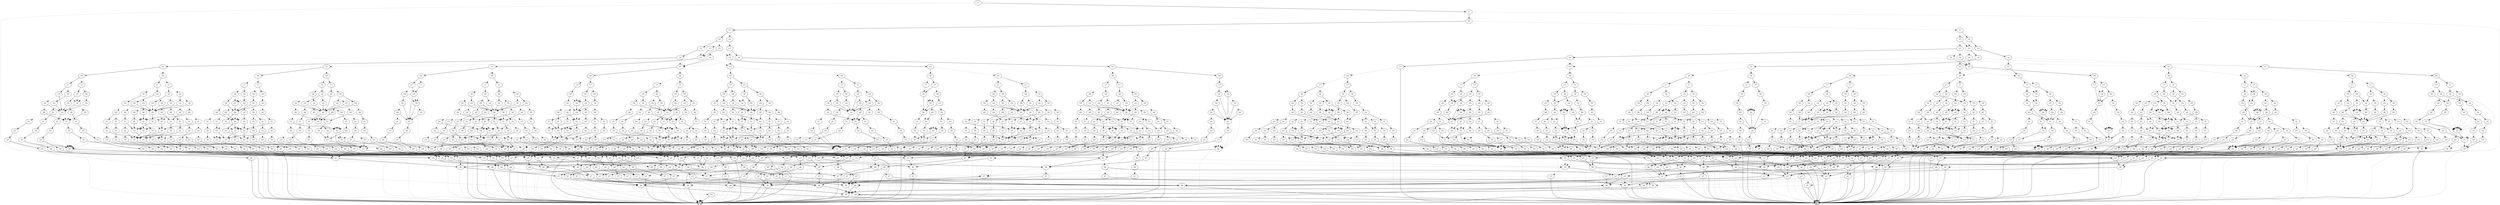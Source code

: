 digraph G {
0 [shape=box, label="0", style=filled, shape=box, height=0.3, width=0.3];
1 [shape=box, label="1", style=filled, shape=box, height=0.3, width=0.3];
35546 [label="2"];
35546 -> 22 [style=dotted];
35546 -> 35545 [style=filled];
22 [label="10"];
22 -> 0 [style=dotted];
22 -> 1 [style=filled];
35545 [label="3"];
35545 -> 1710 [style=dotted];
35545 -> 35544 [style=filled];
1710 [label="25"];
1710 -> 1707 [style=dotted];
1710 -> 1709 [style=filled];
1707 [label="26"];
1707 -> 1551 [style=dotted];
1707 -> 1706 [style=filled];
1551 [label="27"];
1551 -> 1438 [style=dotted];
1551 -> 0 [style=filled];
1438 [label="28"];
1438 -> 60 [style=dotted];
1438 -> 1 [style=filled];
60 [label="29"];
60 -> 0 [style=dotted];
60 -> 1 [style=filled];
1706 [label="27"];
1706 -> 1409 [style=dotted];
1706 -> 1420 [style=filled];
1409 [label="28"];
1409 -> 0 [style=dotted];
1409 -> 61 [style=filled];
61 [label="29"];
61 -> 1 [style=dotted];
61 -> 0 [style=filled];
1420 [label="28"];
1420 -> 60 [style=dotted];
1420 -> 0 [style=filled];
1709 [label="26"];
1709 -> 1571 [style=dotted];
1709 -> 1708 [style=filled];
1571 [label="27"];
1571 -> 1522 [style=dotted];
1571 -> 1424 [style=filled];
1522 [label="28"];
1522 -> 61 [style=dotted];
1522 -> 60 [style=filled];
1424 [label="28"];
1424 -> 61 [style=dotted];
1424 -> 1 [style=filled];
1708 [label="27"];
1708 -> 1464 [style=dotted];
1708 -> 1420 [style=filled];
1464 [label="28"];
1464 -> 0 [style=dotted];
1464 -> 60 [style=filled];
35544 [label="10"];
35544 -> 33131 [style=dotted];
35544 -> 35543 [style=filled];
33131 [label="11"];
33131 -> 33125 [style=dotted];
33131 -> 33130 [style=filled];
33125 [label="12"];
33125 -> 32844 [style=dotted];
33125 -> 33124 [style=filled];
32844 [label="13"];
32844 -> 32648 [style=dotted];
32844 -> 32843 [style=filled];
32648 [label="14"];
32648 -> 32559 [style=dotted];
32648 -> 32647 [style=filled];
32559 [label="15"];
32559 -> 32490 [style=dotted];
32559 -> 32558 [style=filled];
32490 [label="16"];
32490 -> 32486 [style=dotted];
32490 -> 32489 [style=filled];
32486 [label="17"];
32486 -> 32470 [style=dotted];
32486 -> 32485 [style=filled];
32470 [label="18"];
32470 -> 32462 [style=dotted];
32470 -> 32469 [style=filled];
32462 [label="20"];
32462 -> 32457 [style=dotted];
32462 -> 32461 [style=filled];
32457 [label="21"];
32457 -> 32454 [style=dotted];
32457 -> 32456 [style=filled];
32454 [label="24"];
32454 -> 0 [style=dotted];
32454 -> 32453 [style=filled];
32453 [label="25"];
32453 -> 1460 [style=dotted];
32453 -> 1465 [style=filled];
1460 [label="26"];
1460 -> 1421 [style=dotted];
1460 -> 0 [style=filled];
1421 [label="27"];
1421 -> 1420 [style=dotted];
1421 -> 0 [style=filled];
1465 [label="27"];
1465 -> 1464 [style=dotted];
1465 -> 0 [style=filled];
32456 [label="22"];
32456 -> 32454 [style=dotted];
32456 -> 32455 [style=filled];
32455 [label="23"];
32455 -> 32454 [style=dotted];
32455 -> 17475 [style=filled];
17475 [label="24"];
17475 -> 1467 [style=dotted];
17475 -> 15603 [style=filled];
1467 [label="25"];
1467 -> 0 [style=dotted];
1467 -> 1466 [style=filled];
1466 [label="26"];
1466 -> 1465 [style=dotted];
1466 -> 0 [style=filled];
15603 [label="25"];
15603 -> 1460 [style=dotted];
15603 -> 1472 [style=filled];
1472 [label="26"];
1472 -> 0 [style=dotted];
1472 -> 1465 [style=filled];
32461 [label="21"];
32461 -> 32456 [style=dotted];
32461 -> 32460 [style=filled];
32460 [label="22"];
32460 -> 32454 [style=dotted];
32460 -> 32459 [style=filled];
32459 [label="23"];
32459 -> 32454 [style=dotted];
32459 -> 32458 [style=filled];
32458 [label="24"];
32458 -> 32453 [style=dotted];
32458 -> 0 [style=filled];
32469 [label="19"];
32469 -> 32462 [style=dotted];
32469 -> 32468 [style=filled];
32468 [label="20"];
32468 -> 32467 [style=dotted];
32468 -> 32461 [style=filled];
32467 [label="21"];
32467 -> 32454 [style=dotted];
32467 -> 32466 [style=filled];
32466 [label="22"];
32466 -> 32454 [style=dotted];
32466 -> 32465 [style=filled];
32465 [label="23"];
32465 -> 32454 [style=dotted];
32465 -> 32464 [style=filled];
32464 [label="24"];
32464 -> 32463 [style=dotted];
32464 -> 1461 [style=filled];
32463 [label="25"];
32463 -> 0 [style=dotted];
32463 -> 1465 [style=filled];
1461 [label="25"];
1461 -> 1460 [style=dotted];
1461 -> 0 [style=filled];
32485 [label="18"];
32485 -> 32476 [style=dotted];
32485 -> 32484 [style=filled];
32476 [label="19"];
32476 -> 32462 [style=dotted];
32476 -> 32475 [style=filled];
32475 [label="20"];
32475 -> 32474 [style=dotted];
32475 -> 32461 [style=filled];
32474 [label="21"];
32474 -> 32454 [style=dotted];
32474 -> 32473 [style=filled];
32473 [label="22"];
32473 -> 32454 [style=dotted];
32473 -> 32472 [style=filled];
32472 [label="23"];
32472 -> 32454 [style=dotted];
32472 -> 32471 [style=filled];
32471 [label="24"];
32471 -> 1467 [style=dotted];
32471 -> 1461 [style=filled];
32484 [label="19"];
32484 -> 32462 [style=dotted];
32484 -> 32483 [style=filled];
32483 [label="20"];
32483 -> 32482 [style=dotted];
32483 -> 32461 [style=filled];
32482 [label="21"];
32482 -> 32478 [style=dotted];
32482 -> 32481 [style=filled];
32478 [label="22"];
32478 -> 32454 [style=dotted];
32478 -> 32477 [style=filled];
32477 [label="23"];
32477 -> 32454 [style=dotted];
32477 -> 27107 [style=filled];
27107 [label="24"];
27107 -> 0 [style=dotted];
27107 -> 15603 [style=filled];
32481 [label="22"];
32481 -> 32454 [style=dotted];
32481 -> 32480 [style=filled];
32480 [label="23"];
32480 -> 32454 [style=dotted];
32480 -> 32479 [style=filled];
32479 [label="24"];
32479 -> 32463 [style=dotted];
32479 -> 0 [style=filled];
32489 [label="17"];
32489 -> 32470 [style=dotted];
32489 -> 32488 [style=filled];
32488 [label="18"];
32488 -> 32469 [style=dotted];
32488 -> 32487 [style=filled];
32487 [label="19"];
32487 -> 32462 [style=dotted];
32487 -> 32461 [style=filled];
32558 [label="16"];
32558 -> 32539 [style=dotted];
32558 -> 32557 [style=filled];
32539 [label="17"];
32539 -> 32522 [style=dotted];
32539 -> 32538 [style=filled];
32522 [label="18"];
32522 -> 32517 [style=dotted];
32522 -> 32521 [style=filled];
32517 [label="19"];
32517 -> 32511 [style=dotted];
32517 -> 32516 [style=filled];
32511 [label="20"];
32511 -> 32507 [style=dotted];
32511 -> 32510 [style=filled];
32507 [label="21"];
32507 -> 32500 [style=dotted];
32507 -> 32506 [style=filled];
32500 [label="22"];
32500 -> 32495 [style=dotted];
32500 -> 32499 [style=filled];
32495 [label="23"];
32495 -> 32492 [style=dotted];
32495 -> 32494 [style=filled];
32492 [label="24"];
32492 -> 32491 [style=dotted];
32492 -> 0 [style=filled];
32491 [label="25"];
32491 -> 12695 [style=dotted];
32491 -> 31434 [style=filled];
12695 [label="26"];
12695 -> 2267 [style=dotted];
12695 -> 1706 [style=filled];
2267 [label="27"];
2267 -> 58 [style=dotted];
2267 -> 0 [style=filled];
58 [label="28"];
58 -> 0 [style=dotted];
58 -> 1 [style=filled];
31434 [label="26"];
31434 -> 1720 [style=dotted];
31434 -> 1503 [style=filled];
1720 [label="27"];
1720 -> 1434 [style=dotted];
1720 -> 1424 [style=filled];
1434 [label="28"];
1434 -> 61 [style=dotted];
1434 -> 0 [style=filled];
1503 [label="27"];
1503 -> 0 [style=dotted];
1503 -> 1420 [style=filled];
32494 [label="24"];
32494 -> 1411 [style=dotted];
32494 -> 32493 [style=filled];
1411 [label="25"];
1411 -> 1410 [style=dotted];
1411 -> 0 [style=filled];
1410 [label="27"];
1410 -> 1409 [style=dotted];
1410 -> 0 [style=filled];
32493 [label="25"];
32493 -> 12344 [style=dotted];
32493 -> 31434 [style=filled];
12344 [label="26"];
12344 -> 1465 [style=dotted];
12344 -> 1503 [style=filled];
32499 [label="23"];
32499 -> 32497 [style=dotted];
32499 -> 32498 [style=filled];
32497 [label="24"];
32497 -> 32496 [style=dotted];
32497 -> 15288 [style=filled];
32496 [label="25"];
32496 -> 12695 [style=dotted];
32496 -> 1436 [style=filled];
1436 [label="26"];
1436 -> 1435 [style=dotted];
1436 -> 0 [style=filled];
1435 [label="27"];
1435 -> 0 [style=dotted];
1435 -> 1434 [style=filled];
15288 [label="25"];
15288 -> 0 [style=dotted];
15288 -> 2537 [style=filled];
2537 [label="26"];
2537 -> 1587 [style=dotted];
2537 -> 1503 [style=filled];
1587 [label="27"];
1587 -> 1434 [style=dotted];
1587 -> 58 [style=filled];
32498 [label="24"];
32498 -> 0 [style=dotted];
32498 -> 32491 [style=filled];
32506 [label="22"];
32506 -> 32503 [style=dotted];
32506 -> 32505 [style=filled];
32503 [label="23"];
32503 -> 32502 [style=dotted];
32503 -> 32494 [style=filled];
32502 [label="24"];
32502 -> 32501 [style=dotted];
32502 -> 1692 [style=filled];
32501 [label="25"];
32501 -> 12695 [style=dotted];
32501 -> 31279 [style=filled];
31279 [label="26"];
31279 -> 1720 [style=dotted];
31279 -> 0 [style=filled];
1692 [label="25"];
1692 -> 0 [style=dotted];
1692 -> 1574 [style=filled];
1574 [label="26"];
1574 -> 0 [style=dotted];
1574 -> 1503 [style=filled];
32505 [label="23"];
32505 -> 32504 [style=dotted];
32505 -> 32498 [style=filled];
32504 [label="24"];
32504 -> 1919 [style=dotted];
32504 -> 31435 [style=filled];
1919 [label="25"];
1919 -> 1918 [style=dotted];
1919 -> 0 [style=filled];
1918 [label="26"];
1918 -> 1410 [style=dotted];
1918 -> 1706 [style=filled];
31435 [label="25"];
31435 -> 1466 [style=dotted];
31435 -> 31434 [style=filled];
32510 [label="21"];
32510 -> 32506 [style=dotted];
32510 -> 32509 [style=filled];
32509 [label="22"];
32509 -> 32508 [style=dotted];
32509 -> 32505 [style=filled];
32508 [label="23"];
32508 -> 32497 [style=dotted];
32508 -> 32494 [style=filled];
32516 [label="20"];
32516 -> 32515 [style=dotted];
32516 -> 32510 [style=filled];
32515 [label="21"];
32515 -> 32500 [style=dotted];
32515 -> 32514 [style=filled];
32514 [label="22"];
32514 -> 32513 [style=dotted];
32514 -> 32505 [style=filled];
32513 [label="23"];
32513 -> 32512 [style=dotted];
32513 -> 32494 [style=filled];
32512 [label="24"];
32512 -> 32496 [style=dotted];
32512 -> 1692 [style=filled];
32521 [label="19"];
32521 -> 32511 [style=dotted];
32521 -> 32520 [style=filled];
32520 [label="20"];
32520 -> 32510 [style=dotted];
32520 -> 32519 [style=filled];
32519 [label="21"];
32519 -> 32506 [style=dotted];
32519 -> 32518 [style=filled];
32518 [label="22"];
32518 -> 32499 [style=dotted];
32518 -> 32505 [style=filled];
32538 [label="18"];
32538 -> 32532 [style=dotted];
32538 -> 32537 [style=filled];
32532 [label="19"];
32532 -> 32511 [style=dotted];
32532 -> 32531 [style=filled];
32531 [label="20"];
32531 -> 32526 [style=dotted];
32531 -> 32530 [style=filled];
32526 [label="21"];
32526 -> 32525 [style=dotted];
32526 -> 32509 [style=filled];
32525 [label="22"];
32525 -> 32524 [style=dotted];
32525 -> 32499 [style=filled];
32524 [label="23"];
32524 -> 32523 [style=dotted];
32524 -> 32494 [style=filled];
32523 [label="24"];
32523 -> 32501 [style=dotted];
32523 -> 0 [style=filled];
32530 [label="21"];
32530 -> 32506 [style=dotted];
32530 -> 32529 [style=filled];
32529 [label="22"];
32529 -> 32528 [style=dotted];
32529 -> 32505 [style=filled];
32528 [label="23"];
32528 -> 32497 [style=dotted];
32528 -> 32527 [style=filled];
32527 [label="24"];
32527 -> 0 [style=dotted];
32527 -> 32493 [style=filled];
32537 [label="19"];
32537 -> 32511 [style=dotted];
32537 -> 32536 [style=filled];
32536 [label="20"];
32536 -> 32510 [style=dotted];
32536 -> 32535 [style=filled];
32535 [label="21"];
32535 -> 32506 [style=dotted];
32535 -> 32534 [style=filled];
32534 [label="22"];
32534 -> 32499 [style=dotted];
32534 -> 32533 [style=filled];
32533 [label="23"];
32533 -> 32494 [style=dotted];
32533 -> 32498 [style=filled];
32557 [label="17"];
32557 -> 32549 [style=dotted];
32557 -> 32556 [style=filled];
32549 [label="18"];
32549 -> 32542 [style=dotted];
32549 -> 32548 [style=filled];
32542 [label="19"];
32542 -> 32511 [style=dotted];
32542 -> 32541 [style=filled];
32541 [label="20"];
32541 -> 32540 [style=dotted];
32541 -> 32510 [style=filled];
32540 [label="21"];
32540 -> 32500 [style=dotted];
32540 -> 32509 [style=filled];
32548 [label="19"];
32548 -> 32511 [style=dotted];
32548 -> 32547 [style=filled];
32547 [label="20"];
32547 -> 32510 [style=dotted];
32547 -> 32546 [style=filled];
32546 [label="21"];
32546 -> 32506 [style=dotted];
32546 -> 32545 [style=filled];
32545 [label="22"];
32545 -> 32499 [style=dotted];
32545 -> 32544 [style=filled];
32544 [label="23"];
32544 -> 32543 [style=dotted];
32544 -> 32498 [style=filled];
32543 [label="24"];
32543 -> 1411 [style=dotted];
32543 -> 31435 [style=filled];
32556 [label="18"];
32556 -> 32555 [style=dotted];
32556 -> 32537 [style=filled];
32555 [label="19"];
32555 -> 32511 [style=dotted];
32555 -> 32554 [style=filled];
32554 [label="20"];
32554 -> 32553 [style=dotted];
32554 -> 32519 [style=filled];
32553 [label="21"];
32553 -> 32552 [style=dotted];
32553 -> 32509 [style=filled];
32552 [label="22"];
32552 -> 32503 [style=dotted];
32552 -> 32551 [style=filled];
32551 [label="23"];
32551 -> 32550 [style=dotted];
32551 -> 32498 [style=filled];
32550 [label="24"];
32550 -> 1919 [style=dotted];
32550 -> 15288 [style=filled];
32647 [label="15"];
32647 -> 32646 [style=dotted];
32647 -> 30445 [style=filled];
32646 [label="16"];
32646 -> 32624 [style=dotted];
32646 -> 32645 [style=filled];
32624 [label="17"];
32624 -> 32601 [style=dotted];
32624 -> 32623 [style=filled];
32601 [label="18"];
32601 -> 32591 [style=dotted];
32601 -> 32600 [style=filled];
32591 [label="19"];
32591 -> 32585 [style=dotted];
32591 -> 32590 [style=filled];
32585 [label="20"];
32585 -> 32580 [style=dotted];
32585 -> 32584 [style=filled];
32580 [label="21"];
32580 -> 32569 [style=dotted];
32580 -> 32579 [style=filled];
32569 [label="22"];
32569 -> 32563 [style=dotted];
32569 -> 32568 [style=filled];
32563 [label="23"];
32563 -> 32560 [style=dotted];
32563 -> 32562 [style=filled];
32560 [label="24"];
32560 -> 32493 [style=dotted];
32560 -> 32453 [style=filled];
32562 [label="24"];
32562 -> 0 [style=dotted];
32562 -> 32561 [style=filled];
32561 [label="25"];
32561 -> 1844 [style=dotted];
32561 -> 1709 [style=filled];
1844 [label="26"];
1844 -> 1416 [style=dotted];
1844 -> 1503 [style=filled];
1416 [label="27"];
1416 -> 60 [style=dotted];
1416 -> 0 [style=filled];
32568 [label="23"];
32568 -> 32567 [style=dotted];
32568 -> 32562 [style=filled];
32567 [label="24"];
32567 -> 32564 [style=dotted];
32567 -> 32566 [style=filled];
32564 [label="25"];
32564 -> 12344 [style=dotted];
32564 -> 1436 [style=filled];
32566 [label="25"];
32566 -> 1460 [style=dotted];
32566 -> 32565 [style=filled];
32565 [label="26"];
32565 -> 1539 [style=dotted];
32565 -> 1708 [style=filled];
1539 [label="27"];
1539 -> 1522 [style=dotted];
1539 -> 58 [style=filled];
32579 [label="22"];
32579 -> 32574 [style=dotted];
32579 -> 32578 [style=filled];
32574 [label="23"];
32574 -> 32573 [style=dotted];
32574 -> 32562 [style=filled];
32573 [label="24"];
32573 -> 32570 [style=dotted];
32573 -> 32572 [style=filled];
32570 [label="25"];
32570 -> 12344 [style=dotted];
32570 -> 31279 [style=filled];
32572 [label="25"];
32572 -> 1460 [style=dotted];
32572 -> 32571 [style=filled];
32571 [label="26"];
32571 -> 1465 [style=dotted];
32571 -> 1708 [style=filled];
32578 [label="23"];
32578 -> 32575 [style=dotted];
32578 -> 32577 [style=filled];
32575 [label="24"];
32575 -> 1575 [style=dotted];
32575 -> 12122 [style=filled];
1575 [label="25"];
1575 -> 1574 [style=dotted];
1575 -> 0 [style=filled];
12122 [label="25"];
12122 -> 12121 [style=dotted];
12122 -> 1709 [style=filled];
12121 [label="26"];
12121 -> 1416 [style=dotted];
12121 -> 0 [style=filled];
32577 [label="24"];
32577 -> 1467 [style=dotted];
32577 -> 32576 [style=filled];
32576 [label="25"];
32576 -> 1844 [style=dotted];
32576 -> 13038 [style=filled];
13038 [label="26"];
13038 -> 1720 [style=dotted];
13038 -> 1708 [style=filled];
32584 [label="21"];
32584 -> 32579 [style=dotted];
32584 -> 32583 [style=filled];
32583 [label="22"];
32583 -> 32568 [style=dotted];
32583 -> 32582 [style=filled];
32582 [label="23"];
32582 -> 32575 [style=dotted];
32582 -> 32581 [style=filled];
32581 [label="24"];
32581 -> 32453 [style=dotted];
32581 -> 32493 [style=filled];
32590 [label="20"];
32590 -> 32589 [style=dotted];
32590 -> 32584 [style=filled];
32589 [label="21"];
32589 -> 32569 [style=dotted];
32589 -> 32588 [style=filled];
32588 [label="22"];
32588 -> 32587 [style=dotted];
32588 -> 32578 [style=filled];
32587 [label="23"];
32587 -> 32586 [style=dotted];
32587 -> 32562 [style=filled];
32586 [label="24"];
32586 -> 32564 [style=dotted];
32586 -> 32572 [style=filled];
32600 [label="19"];
32600 -> 32585 [style=dotted];
32600 -> 32599 [style=filled];
32599 [label="20"];
32599 -> 32598 [style=dotted];
32599 -> 32584 [style=filled];
32598 [label="21"];
32598 -> 32593 [style=dotted];
32598 -> 32597 [style=filled];
32593 [label="22"];
32593 -> 32574 [style=dotted];
32593 -> 32592 [style=filled];
32592 [label="23"];
32592 -> 32575 [style=dotted];
32592 -> 32562 [style=filled];
32597 [label="22"];
32597 -> 32568 [style=dotted];
32597 -> 32596 [style=filled];
32596 [label="23"];
32596 -> 32575 [style=dotted];
32596 -> 32595 [style=filled];
32595 [label="24"];
32595 -> 32463 [style=dotted];
32595 -> 32594 [style=filled];
32594 [label="25"];
32594 -> 1844 [style=dotted];
32594 -> 31434 [style=filled];
32623 [label="18"];
32623 -> 32610 [style=dotted];
32623 -> 32622 [style=filled];
32610 [label="19"];
32610 -> 32585 [style=dotted];
32610 -> 32609 [style=filled];
32609 [label="20"];
32609 -> 32608 [style=dotted];
32609 -> 32584 [style=filled];
32608 [label="21"];
32608 -> 32604 [style=dotted];
32608 -> 32607 [style=filled];
32604 [label="22"];
32604 -> 32603 [style=dotted];
32604 -> 32568 [style=filled];
32603 [label="23"];
32603 -> 32602 [style=dotted];
32603 -> 32562 [style=filled];
32602 [label="24"];
32602 -> 32570 [style=dotted];
32602 -> 32453 [style=filled];
32607 [label="22"];
32607 -> 32568 [style=dotted];
32607 -> 32606 [style=filled];
32606 [label="23"];
32606 -> 32575 [style=dotted];
32606 -> 32605 [style=filled];
32605 [label="24"];
32605 -> 1467 [style=dotted];
32605 -> 32594 [style=filled];
32622 [label="19"];
32622 -> 32585 [style=dotted];
32622 -> 32621 [style=filled];
32621 [label="20"];
32621 -> 32617 [style=dotted];
32621 -> 32620 [style=filled];
32617 [label="21"];
32617 -> 32613 [style=dotted];
32617 -> 32616 [style=filled];
32613 [label="22"];
32613 -> 32574 [style=dotted];
32613 -> 32612 [style=filled];
32612 [label="23"];
32612 -> 32575 [style=dotted];
32612 -> 32611 [style=filled];
32611 [label="24"];
32611 -> 0 [style=dotted];
32611 -> 32576 [style=filled];
32616 [label="22"];
32616 -> 32568 [style=dotted];
32616 -> 32615 [style=filled];
32615 [label="23"];
32615 -> 32575 [style=dotted];
32615 -> 32614 [style=filled];
32614 [label="24"];
32614 -> 32463 [style=dotted];
32614 -> 32493 [style=filled];
32620 [label="21"];
32620 -> 32579 [style=dotted];
32620 -> 32619 [style=filled];
32619 [label="22"];
32619 -> 32568 [style=dotted];
32619 -> 32618 [style=filled];
32618 [label="23"];
32618 -> 32562 [style=dotted];
32618 -> 32581 [style=filled];
32645 [label="17"];
32645 -> 32635 [style=dotted];
32645 -> 32644 [style=filled];
32635 [label="18"];
32635 -> 32628 [style=dotted];
32635 -> 32634 [style=filled];
32628 [label="19"];
32628 -> 32585 [style=dotted];
32628 -> 32627 [style=filled];
32627 [label="20"];
32627 -> 32626 [style=dotted];
32627 -> 32584 [style=filled];
32626 [label="21"];
32626 -> 32569 [style=dotted];
32626 -> 32625 [style=filled];
32625 [label="22"];
32625 -> 32568 [style=dotted];
32625 -> 32578 [style=filled];
32634 [label="19"];
32634 -> 32585 [style=dotted];
32634 -> 32633 [style=filled];
32633 [label="20"];
32633 -> 32598 [style=dotted];
32633 -> 32632 [style=filled];
32632 [label="21"];
32632 -> 32579 [style=dotted];
32632 -> 32631 [style=filled];
32631 [label="22"];
32631 -> 32568 [style=dotted];
32631 -> 32630 [style=filled];
32630 [label="23"];
32630 -> 32629 [style=dotted];
32630 -> 32581 [style=filled];
32629 [label="24"];
32629 -> 0 [style=dotted];
32629 -> 12122 [style=filled];
32644 [label="18"];
32644 -> 32641 [style=dotted];
32644 -> 32643 [style=filled];
32641 [label="19"];
32641 -> 32585 [style=dotted];
32641 -> 32640 [style=filled];
32640 [label="20"];
32640 -> 32639 [style=dotted];
32640 -> 32584 [style=filled];
32639 [label="21"];
32639 -> 32638 [style=dotted];
32639 -> 32597 [style=filled];
32638 [label="22"];
32638 -> 32574 [style=dotted];
32638 -> 32637 [style=filled];
32637 [label="23"];
32637 -> 32636 [style=dotted];
32637 -> 32562 [style=filled];
32636 [label="24"];
32636 -> 1575 [style=dotted];
32636 -> 32566 [style=filled];
32643 [label="19"];
32643 -> 32585 [style=dotted];
32643 -> 32642 [style=filled];
32642 [label="20"];
32642 -> 32584 [style=dotted];
32642 -> 32620 [style=filled];
30445 [label="16"];
30445 -> 30443 [style=dotted];
30445 -> 30444 [style=filled];
30443 [label="17"];
30443 -> 30436 [style=dotted];
30443 -> 30442 [style=filled];
30436 [label="18"];
30436 -> 30432 [style=dotted];
30436 -> 30435 [style=filled];
30432 [label="22"];
30432 -> 30354 [style=dotted];
30432 -> 30431 [style=filled];
30354 [label="24"];
30354 -> 1411 [style=dotted];
30354 -> 0 [style=filled];
30431 [label="23"];
30431 -> 30354 [style=dotted];
30431 -> 17783 [style=filled];
17783 [label="24"];
17783 -> 0 [style=dotted];
17783 -> 1411 [style=filled];
30435 [label="19"];
30435 -> 30432 [style=dotted];
30435 -> 30434 [style=filled];
30434 [label="20"];
30434 -> 30432 [style=dotted];
30434 -> 30433 [style=filled];
30433 [label="21"];
30433 -> 30432 [style=dotted];
30433 -> 30431 [style=filled];
30442 [label="18"];
30442 -> 30441 [style=dotted];
30442 -> 30435 [style=filled];
30441 [label="19"];
30441 -> 30432 [style=dotted];
30441 -> 30440 [style=filled];
30440 [label="20"];
30440 -> 30432 [style=dotted];
30440 -> 30439 [style=filled];
30439 [label="21"];
30439 -> 30432 [style=dotted];
30439 -> 30438 [style=filled];
30438 [label="22"];
30438 -> 30437 [style=dotted];
30438 -> 30431 [style=filled];
30437 [label="23"];
30437 -> 30354 [style=dotted];
30437 -> 0 [style=filled];
30444 [label="17"];
30444 -> 30436 [style=dotted];
30444 -> 30435 [style=filled];
32843 [label="14"];
32843 -> 32754 [style=dotted];
32843 -> 32842 [style=filled];
32754 [label="15"];
32754 -> 32708 [style=dotted];
32754 -> 32753 [style=filled];
32708 [label="16"];
32708 -> 32699 [style=dotted];
32708 -> 32707 [style=filled];
32699 [label="17"];
32699 -> 32679 [style=dotted];
32699 -> 32698 [style=filled];
32679 [label="18"];
32679 -> 32670 [style=dotted];
32679 -> 32678 [style=filled];
32670 [label="19"];
32670 -> 32664 [style=dotted];
32670 -> 32669 [style=filled];
32664 [label="20"];
32664 -> 32659 [style=dotted];
32664 -> 32663 [style=filled];
32659 [label="21"];
32659 -> 32652 [style=dotted];
32659 -> 32658 [style=filled];
32652 [label="22"];
32652 -> 32651 [style=dotted];
32652 -> 32650 [style=filled];
32651 [label="23"];
32651 -> 32649 [style=dotted];
32651 -> 32650 [style=filled];
32649 [label="24"];
32649 -> 15288 [style=dotted];
32649 -> 32453 [style=filled];
32650 [label="24"];
32650 -> 0 [style=dotted];
32650 -> 32566 [style=filled];
32658 [label="22"];
32658 -> 32654 [style=dotted];
32658 -> 32657 [style=filled];
32654 [label="23"];
32654 -> 32653 [style=dotted];
32654 -> 32650 [style=filled];
32653 [label="24"];
32653 -> 13042 [style=dotted];
32653 -> 32572 [style=filled];
13042 [label="25"];
13042 -> 0 [style=dotted];
13042 -> 1811 [style=filled];
1811 [label="26"];
1811 -> 1587 [style=dotted];
1811 -> 0 [style=filled];
32657 [label="23"];
32657 -> 32650 [style=dotted];
32657 -> 32656 [style=filled];
32656 [label="24"];
32656 -> 1467 [style=dotted];
32656 -> 32655 [style=filled];
32655 [label="25"];
32655 -> 1460 [style=dotted];
32655 -> 13050 [style=filled];
13050 [label="26"];
13050 -> 1587 [style=dotted];
13050 -> 1708 [style=filled];
32663 [label="21"];
32663 -> 32658 [style=dotted];
32663 -> 32662 [style=filled];
32662 [label="22"];
32662 -> 32650 [style=dotted];
32662 -> 32661 [style=filled];
32661 [label="23"];
32661 -> 32650 [style=dotted];
32661 -> 32660 [style=filled];
32660 [label="24"];
32660 -> 32453 [style=dotted];
32660 -> 15288 [style=filled];
32669 [label="20"];
32669 -> 32668 [style=dotted];
32669 -> 32663 [style=filled];
32668 [label="21"];
32668 -> 32652 [style=dotted];
32668 -> 32667 [style=filled];
32667 [label="22"];
32667 -> 32666 [style=dotted];
32667 -> 32657 [style=filled];
32666 [label="23"];
32666 -> 32665 [style=dotted];
32666 -> 32650 [style=filled];
32665 [label="24"];
32665 -> 0 [style=dotted];
32665 -> 32572 [style=filled];
32678 [label="19"];
32678 -> 32664 [style=dotted];
32678 -> 32677 [style=filled];
32677 [label="20"];
32677 -> 32676 [style=dotted];
32677 -> 32663 [style=filled];
32676 [label="21"];
32676 -> 32671 [style=dotted];
32676 -> 32675 [style=filled];
32671 [label="22"];
32671 -> 32654 [style=dotted];
32671 -> 32650 [style=filled];
32675 [label="22"];
32675 -> 32650 [style=dotted];
32675 -> 32674 [style=filled];
32674 [label="23"];
32674 -> 32650 [style=dotted];
32674 -> 32673 [style=filled];
32673 [label="24"];
32673 -> 32463 [style=dotted];
32673 -> 32672 [style=filled];
32672 [label="25"];
32672 -> 1460 [style=dotted];
32672 -> 2537 [style=filled];
32698 [label="18"];
32698 -> 32688 [style=dotted];
32698 -> 32697 [style=filled];
32688 [label="19"];
32688 -> 32664 [style=dotted];
32688 -> 32687 [style=filled];
32687 [label="20"];
32687 -> 32686 [style=dotted];
32687 -> 32663 [style=filled];
32686 [label="21"];
32686 -> 32682 [style=dotted];
32686 -> 32685 [style=filled];
32682 [label="22"];
32682 -> 32681 [style=dotted];
32682 -> 32650 [style=filled];
32681 [label="23"];
32681 -> 32680 [style=dotted];
32681 -> 32650 [style=filled];
32680 [label="24"];
32680 -> 13042 [style=dotted];
32680 -> 32453 [style=filled];
32685 [label="22"];
32685 -> 32650 [style=dotted];
32685 -> 32684 [style=filled];
32684 [label="23"];
32684 -> 32650 [style=dotted];
32684 -> 32683 [style=filled];
32683 [label="24"];
32683 -> 1467 [style=dotted];
32683 -> 32672 [style=filled];
32697 [label="19"];
32697 -> 32664 [style=dotted];
32697 -> 32696 [style=filled];
32696 [label="20"];
32696 -> 32695 [style=dotted];
32696 -> 32663 [style=filled];
32695 [label="21"];
32695 -> 32691 [style=dotted];
32695 -> 32694 [style=filled];
32691 [label="22"];
32691 -> 32654 [style=dotted];
32691 -> 32690 [style=filled];
32690 [label="23"];
32690 -> 32650 [style=dotted];
32690 -> 32689 [style=filled];
32689 [label="24"];
32689 -> 0 [style=dotted];
32689 -> 32655 [style=filled];
32694 [label="22"];
32694 -> 32650 [style=dotted];
32694 -> 32693 [style=filled];
32693 [label="23"];
32693 -> 32650 [style=dotted];
32693 -> 32692 [style=filled];
32692 [label="24"];
32692 -> 32463 [style=dotted];
32692 -> 15288 [style=filled];
32707 [label="17"];
32707 -> 32704 [style=dotted];
32707 -> 32706 [style=filled];
32704 [label="18"];
32704 -> 32703 [style=dotted];
32704 -> 32678 [style=filled];
32703 [label="19"];
32703 -> 32664 [style=dotted];
32703 -> 32702 [style=filled];
32702 [label="20"];
32702 -> 32701 [style=dotted];
32702 -> 32663 [style=filled];
32701 [label="21"];
32701 -> 32652 [style=dotted];
32701 -> 32700 [style=filled];
32700 [label="22"];
32700 -> 32650 [style=dotted];
32700 -> 32657 [style=filled];
32706 [label="18"];
32706 -> 32678 [style=dotted];
32706 -> 32705 [style=filled];
32705 [label="19"];
32705 -> 32664 [style=dotted];
32705 -> 32663 [style=filled];
32753 [label="16"];
32753 -> 32737 [style=dotted];
32753 -> 32752 [style=filled];
32737 [label="17"];
32737 -> 32724 [style=dotted];
32737 -> 32736 [style=filled];
32724 [label="18"];
32724 -> 32719 [style=dotted];
32724 -> 32723 [style=filled];
32719 [label="20"];
32719 -> 32718 [style=dotted];
32719 -> 32717 [style=filled];
32718 [label="21"];
32718 -> 32714 [style=dotted];
32718 -> 32717 [style=filled];
32714 [label="22"];
32714 -> 32711 [style=dotted];
32714 -> 32713 [style=filled];
32711 [label="23"];
32711 -> 32709 [style=dotted];
32711 -> 32710 [style=filled];
32709 [label="24"];
32709 -> 32496 [style=dotted];
32709 -> 0 [style=filled];
32710 [label="24"];
32710 -> 1411 [style=dotted];
32710 -> 32564 [style=filled];
32713 [label="23"];
32713 -> 32709 [style=dotted];
32713 -> 32712 [style=filled];
32712 [label="24"];
32712 -> 0 [style=dotted];
32712 -> 32496 [style=filled];
32717 [label="22"];
32717 -> 32711 [style=dotted];
32717 -> 32716 [style=filled];
32716 [label="23"];
32716 -> 32715 [style=dotted];
32716 -> 32712 [style=filled];
32715 [label="24"];
32715 -> 1919 [style=dotted];
32715 -> 13293 [style=filled];
13293 [label="25"];
13293 -> 1466 [style=dotted];
13293 -> 1436 [style=filled];
32723 [label="19"];
32723 -> 32719 [style=dotted];
32723 -> 32722 [style=filled];
32722 [label="20"];
32722 -> 32717 [style=dotted];
32722 -> 32721 [style=filled];
32721 [label="21"];
32721 -> 32717 [style=dotted];
32721 -> 32720 [style=filled];
32720 [label="22"];
32720 -> 32713 [style=dotted];
32720 -> 32716 [style=filled];
32736 [label="18"];
32736 -> 32730 [style=dotted];
32736 -> 32735 [style=filled];
32730 [label="19"];
32730 -> 32719 [style=dotted];
32730 -> 32729 [style=filled];
32729 [label="20"];
32729 -> 32718 [style=dotted];
32729 -> 32728 [style=filled];
32728 [label="21"];
32728 -> 32717 [style=dotted];
32728 -> 32727 [style=filled];
32727 [label="22"];
32727 -> 32726 [style=dotted];
32727 -> 32716 [style=filled];
32726 [label="23"];
32726 -> 32709 [style=dotted];
32726 -> 32725 [style=filled];
32725 [label="24"];
32725 -> 0 [style=dotted];
32725 -> 32564 [style=filled];
32735 [label="19"];
32735 -> 32719 [style=dotted];
32735 -> 32734 [style=filled];
32734 [label="20"];
32734 -> 32717 [style=dotted];
32734 -> 32733 [style=filled];
32733 [label="21"];
32733 -> 32717 [style=dotted];
32733 -> 32732 [style=filled];
32732 [label="22"];
32732 -> 32713 [style=dotted];
32732 -> 32731 [style=filled];
32731 [label="23"];
32731 -> 32710 [style=dotted];
32731 -> 32712 [style=filled];
32752 [label="17"];
32752 -> 32744 [style=dotted];
32752 -> 32751 [style=filled];
32744 [label="18"];
32744 -> 32719 [style=dotted];
32744 -> 32743 [style=filled];
32743 [label="19"];
32743 -> 32719 [style=dotted];
32743 -> 32742 [style=filled];
32742 [label="20"];
32742 -> 32717 [style=dotted];
32742 -> 32741 [style=filled];
32741 [label="21"];
32741 -> 32717 [style=dotted];
32741 -> 32740 [style=filled];
32740 [label="22"];
32740 -> 32713 [style=dotted];
32740 -> 32739 [style=filled];
32739 [label="23"];
32739 -> 32738 [style=dotted];
32739 -> 32712 [style=filled];
32738 [label="24"];
32738 -> 1411 [style=dotted];
32738 -> 13293 [style=filled];
32751 [label="18"];
32751 -> 32750 [style=dotted];
32751 -> 32735 [style=filled];
32750 [label="19"];
32750 -> 32719 [style=dotted];
32750 -> 32749 [style=filled];
32749 [label="20"];
32749 -> 32748 [style=dotted];
32749 -> 32721 [style=filled];
32748 [label="21"];
32748 -> 32747 [style=dotted];
32748 -> 32717 [style=filled];
32747 [label="22"];
32747 -> 32711 [style=dotted];
32747 -> 32746 [style=filled];
32746 [label="23"];
32746 -> 32745 [style=dotted];
32746 -> 32712 [style=filled];
32745 [label="24"];
32745 -> 1919 [style=dotted];
32745 -> 0 [style=filled];
32842 [label="15"];
32842 -> 32841 [style=dotted];
32842 -> 0 [style=filled];
32841 [label="16"];
32841 -> 32819 [style=dotted];
32841 -> 32840 [style=filled];
32819 [label="17"];
32819 -> 32793 [style=dotted];
32819 -> 32818 [style=filled];
32793 [label="18"];
32793 -> 32781 [style=dotted];
32793 -> 32792 [style=filled];
32781 [label="19"];
32781 -> 32775 [style=dotted];
32781 -> 32780 [style=filled];
32775 [label="20"];
32775 -> 32769 [style=dotted];
32775 -> 32774 [style=filled];
32769 [label="21"];
32769 -> 32761 [style=dotted];
32769 -> 32768 [style=filled];
32761 [label="22"];
32761 -> 32757 [style=dotted];
32761 -> 32760 [style=filled];
32757 [label="23"];
32757 -> 32755 [style=dotted];
32757 -> 32756 [style=filled];
32755 [label="24"];
32755 -> 32491 [style=dotted];
32755 -> 32453 [style=filled];
32756 [label="24"];
32756 -> 1411 [style=dotted];
32756 -> 32561 [style=filled];
32760 [label="23"];
32760 -> 32758 [style=dotted];
32760 -> 32759 [style=filled];
32758 [label="24"];
32758 -> 32496 [style=dotted];
32758 -> 32566 [style=filled];
32759 [label="24"];
32759 -> 0 [style=dotted];
32759 -> 1710 [style=filled];
32768 [label="22"];
32768 -> 32763 [style=dotted];
32768 -> 32767 [style=filled];
32763 [label="23"];
32763 -> 32762 [style=dotted];
32763 -> 32756 [style=filled];
32762 [label="24"];
32762 -> 32501 [style=dotted];
32762 -> 32572 [style=filled];
32767 [label="23"];
32767 -> 32764 [style=dotted];
32767 -> 32766 [style=filled];
32764 [label="24"];
32764 -> 1919 [style=dotted];
32764 -> 12122 [style=filled];
32766 [label="24"];
32766 -> 1467 [style=dotted];
32766 -> 32765 [style=filled];
32765 [label="25"];
32765 -> 1707 [style=dotted];
32765 -> 13038 [style=filled];
32774 [label="21"];
32774 -> 32768 [style=dotted];
32774 -> 32773 [style=filled];
32773 [label="22"];
32773 -> 32770 [style=dotted];
32773 -> 32772 [style=filled];
32770 [label="23"];
32770 -> 32758 [style=dotted];
32770 -> 32756 [style=filled];
32772 [label="23"];
32772 -> 32764 [style=dotted];
32772 -> 32771 [style=filled];
32771 [label="24"];
32771 -> 32453 [style=dotted];
32771 -> 32491 [style=filled];
32780 [label="20"];
32780 -> 32779 [style=dotted];
32780 -> 32774 [style=filled];
32779 [label="21"];
32779 -> 32761 [style=dotted];
32779 -> 32778 [style=filled];
32778 [label="22"];
32778 -> 32777 [style=dotted];
32778 -> 32767 [style=filled];
32777 [label="23"];
32777 -> 32776 [style=dotted];
32777 -> 32756 [style=filled];
32776 [label="24"];
32776 -> 32496 [style=dotted];
32776 -> 32572 [style=filled];
32792 [label="19"];
32792 -> 32775 [style=dotted];
32792 -> 32791 [style=filled];
32791 [label="20"];
32791 -> 32788 [style=dotted];
32791 -> 32790 [style=filled];
32788 [label="21"];
32788 -> 32783 [style=dotted];
32788 -> 32787 [style=filled];
32783 [label="22"];
32783 -> 32763 [style=dotted];
32783 -> 32782 [style=filled];
32782 [label="23"];
32782 -> 32764 [style=dotted];
32782 -> 32759 [style=filled];
32787 [label="22"];
32787 -> 32770 [style=dotted];
32787 -> 32786 [style=filled];
32786 [label="23"];
32786 -> 32764 [style=dotted];
32786 -> 32785 [style=filled];
32785 [label="24"];
32785 -> 32463 [style=dotted];
32785 -> 32784 [style=filled];
32784 [label="25"];
32784 -> 1707 [style=dotted];
32784 -> 31434 [style=filled];
32790 [label="21"];
32790 -> 32768 [style=dotted];
32790 -> 32789 [style=filled];
32789 [label="22"];
32789 -> 32760 [style=dotted];
32789 -> 32772 [style=filled];
32818 [label="18"];
32818 -> 32805 [style=dotted];
32818 -> 32817 [style=filled];
32805 [label="19"];
32805 -> 32775 [style=dotted];
32805 -> 32804 [style=filled];
32804 [label="20"];
32804 -> 32800 [style=dotted];
32804 -> 32803 [style=filled];
32800 [label="21"];
32800 -> 32796 [style=dotted];
32800 -> 32799 [style=filled];
32796 [label="22"];
32796 -> 32795 [style=dotted];
32796 -> 32760 [style=filled];
32795 [label="23"];
32795 -> 32794 [style=dotted];
32795 -> 32756 [style=filled];
32794 [label="24"];
32794 -> 32501 [style=dotted];
32794 -> 32453 [style=filled];
32799 [label="22"];
32799 -> 32770 [style=dotted];
32799 -> 32798 [style=filled];
32798 [label="23"];
32798 -> 32764 [style=dotted];
32798 -> 32797 [style=filled];
32797 [label="24"];
32797 -> 1467 [style=dotted];
32797 -> 32784 [style=filled];
32803 [label="21"];
32803 -> 32768 [style=dotted];
32803 -> 32802 [style=filled];
32802 [label="22"];
32802 -> 32801 [style=dotted];
32802 -> 32772 [style=filled];
32801 [label="23"];
32801 -> 32758 [style=dotted];
32801 -> 32562 [style=filled];
32817 [label="19"];
32817 -> 32775 [style=dotted];
32817 -> 32816 [style=filled];
32816 [label="20"];
32816 -> 32812 [style=dotted];
32816 -> 32815 [style=filled];
32812 [label="21"];
32812 -> 32808 [style=dotted];
32812 -> 32811 [style=filled];
32808 [label="22"];
32808 -> 32763 [style=dotted];
32808 -> 32807 [style=filled];
32807 [label="23"];
32807 -> 32764 [style=dotted];
32807 -> 32806 [style=filled];
32806 [label="24"];
32806 -> 0 [style=dotted];
32806 -> 32765 [style=filled];
32811 [label="22"];
32811 -> 32770 [style=dotted];
32811 -> 32810 [style=filled];
32810 [label="23"];
32810 -> 32764 [style=dotted];
32810 -> 32809 [style=filled];
32809 [label="24"];
32809 -> 32463 [style=dotted];
32809 -> 32491 [style=filled];
32815 [label="21"];
32815 -> 32768 [style=dotted];
32815 -> 32814 [style=filled];
32814 [label="22"];
32814 -> 32760 [style=dotted];
32814 -> 32813 [style=filled];
32813 [label="23"];
32813 -> 32756 [style=dotted];
32813 -> 32771 [style=filled];
32840 [label="17"];
32840 -> 32830 [style=dotted];
32840 -> 32839 [style=filled];
32830 [label="18"];
32830 -> 32823 [style=dotted];
32830 -> 32829 [style=filled];
32823 [label="19"];
32823 -> 32775 [style=dotted];
32823 -> 32822 [style=filled];
32822 [label="20"];
32822 -> 32821 [style=dotted];
32822 -> 32774 [style=filled];
32821 [label="21"];
32821 -> 32761 [style=dotted];
32821 -> 32820 [style=filled];
32820 [label="22"];
32820 -> 32770 [style=dotted];
32820 -> 32767 [style=filled];
32829 [label="19"];
32829 -> 32775 [style=dotted];
32829 -> 32828 [style=filled];
32828 [label="20"];
32828 -> 32788 [style=dotted];
32828 -> 32827 [style=filled];
32827 [label="21"];
32827 -> 32768 [style=dotted];
32827 -> 32826 [style=filled];
32826 [label="22"];
32826 -> 32760 [style=dotted];
32826 -> 32825 [style=filled];
32825 [label="23"];
32825 -> 32824 [style=dotted];
32825 -> 32771 [style=filled];
32824 [label="24"];
32824 -> 1411 [style=dotted];
32824 -> 12122 [style=filled];
32839 [label="18"];
32839 -> 32836 [style=dotted];
32839 -> 32838 [style=filled];
32836 [label="19"];
32836 -> 32775 [style=dotted];
32836 -> 32835 [style=filled];
32835 [label="20"];
32835 -> 32834 [style=dotted];
32835 -> 32790 [style=filled];
32834 [label="21"];
32834 -> 32833 [style=dotted];
32834 -> 32787 [style=filled];
32833 [label="22"];
32833 -> 32763 [style=dotted];
32833 -> 32832 [style=filled];
32832 [label="23"];
32832 -> 32831 [style=dotted];
32832 -> 32759 [style=filled];
32831 [label="24"];
32831 -> 1919 [style=dotted];
32831 -> 32566 [style=filled];
32838 [label="19"];
32838 -> 32775 [style=dotted];
32838 -> 32837 [style=filled];
32837 [label="20"];
32837 -> 32774 [style=dotted];
32837 -> 32815 [style=filled];
33124 [label="13"];
33124 -> 32946 [style=dotted];
33124 -> 33123 [style=filled];
32946 [label="14"];
32946 -> 32945 [style=dotted];
32946 -> 32647 [style=filled];
32945 [label="15"];
32945 -> 32888 [style=dotted];
32945 -> 32944 [style=filled];
32888 [label="16"];
32888 -> 32884 [style=dotted];
32888 -> 32887 [style=filled];
32884 [label="17"];
32884 -> 32865 [style=dotted];
32884 -> 32883 [style=filled];
32865 [label="18"];
32865 -> 32857 [style=dotted];
32865 -> 32864 [style=filled];
32857 [label="20"];
32857 -> 32852 [style=dotted];
32857 -> 32856 [style=filled];
32852 [label="21"];
32852 -> 32847 [style=dotted];
32852 -> 32851 [style=filled];
32847 [label="22"];
32847 -> 32846 [style=dotted];
32847 -> 32665 [style=filled];
32846 [label="23"];
32846 -> 32845 [style=dotted];
32846 -> 32665 [style=filled];
32845 [label="24"];
32845 -> 1692 [style=dotted];
32845 -> 32453 [style=filled];
32851 [label="22"];
32851 -> 32665 [style=dotted];
32851 -> 32850 [style=filled];
32850 [label="23"];
32850 -> 32665 [style=dotted];
32850 -> 32849 [style=filled];
32849 [label="24"];
32849 -> 1467 [style=dotted];
32849 -> 32848 [style=filled];
32848 [label="25"];
32848 -> 1460 [style=dotted];
32848 -> 31217 [style=filled];
31217 [label="26"];
31217 -> 0 [style=dotted];
31217 -> 1708 [style=filled];
32856 [label="21"];
32856 -> 32851 [style=dotted];
32856 -> 32855 [style=filled];
32855 [label="22"];
32855 -> 32665 [style=dotted];
32855 -> 32854 [style=filled];
32854 [label="23"];
32854 -> 32665 [style=dotted];
32854 -> 32853 [style=filled];
32853 [label="24"];
32853 -> 32453 [style=dotted];
32853 -> 1692 [style=filled];
32864 [label="19"];
32864 -> 32857 [style=dotted];
32864 -> 32863 [style=filled];
32863 [label="20"];
32863 -> 32862 [style=dotted];
32863 -> 32856 [style=filled];
32862 [label="21"];
32862 -> 32665 [style=dotted];
32862 -> 32861 [style=filled];
32861 [label="22"];
32861 -> 32665 [style=dotted];
32861 -> 32860 [style=filled];
32860 [label="23"];
32860 -> 32665 [style=dotted];
32860 -> 32859 [style=filled];
32859 [label="24"];
32859 -> 32463 [style=dotted];
32859 -> 32858 [style=filled];
32858 [label="25"];
32858 -> 1460 [style=dotted];
32858 -> 1574 [style=filled];
32883 [label="18"];
32883 -> 32873 [style=dotted];
32883 -> 32882 [style=filled];
32873 [label="19"];
32873 -> 32857 [style=dotted];
32873 -> 32872 [style=filled];
32872 [label="20"];
32872 -> 32871 [style=dotted];
32872 -> 32856 [style=filled];
32871 [label="21"];
32871 -> 32867 [style=dotted];
32871 -> 32870 [style=filled];
32867 [label="22"];
32867 -> 32866 [style=dotted];
32867 -> 32665 [style=filled];
32866 [label="23"];
32866 -> 32454 [style=dotted];
32866 -> 32665 [style=filled];
32870 [label="22"];
32870 -> 32665 [style=dotted];
32870 -> 32869 [style=filled];
32869 [label="23"];
32869 -> 32665 [style=dotted];
32869 -> 32868 [style=filled];
32868 [label="24"];
32868 -> 1467 [style=dotted];
32868 -> 32858 [style=filled];
32882 [label="19"];
32882 -> 32857 [style=dotted];
32882 -> 32881 [style=filled];
32881 [label="20"];
32881 -> 32880 [style=dotted];
32881 -> 32856 [style=filled];
32880 [label="21"];
32880 -> 32876 [style=dotted];
32880 -> 32879 [style=filled];
32876 [label="22"];
32876 -> 32665 [style=dotted];
32876 -> 32875 [style=filled];
32875 [label="23"];
32875 -> 32665 [style=dotted];
32875 -> 32874 [style=filled];
32874 [label="24"];
32874 -> 0 [style=dotted];
32874 -> 32848 [style=filled];
32879 [label="22"];
32879 -> 32665 [style=dotted];
32879 -> 32878 [style=filled];
32878 [label="23"];
32878 -> 32665 [style=dotted];
32878 -> 32877 [style=filled];
32877 [label="24"];
32877 -> 32463 [style=dotted];
32877 -> 1692 [style=filled];
32887 [label="17"];
32887 -> 32865 [style=dotted];
32887 -> 32886 [style=filled];
32886 [label="18"];
32886 -> 32864 [style=dotted];
32886 -> 32885 [style=filled];
32885 [label="19"];
32885 -> 32857 [style=dotted];
32885 -> 32856 [style=filled];
32944 [label="16"];
32944 -> 32926 [style=dotted];
32944 -> 32943 [style=filled];
32926 [label="17"];
32926 -> 32912 [style=dotted];
32926 -> 32925 [style=filled];
32912 [label="18"];
32912 -> 32907 [style=dotted];
32912 -> 32911 [style=filled];
32907 [label="19"];
32907 -> 32902 [style=dotted];
32907 -> 32906 [style=filled];
32902 [label="20"];
32902 -> 32898 [style=dotted];
32902 -> 32901 [style=filled];
32898 [label="21"];
32898 -> 32894 [style=dotted];
32898 -> 32897 [style=filled];
32894 [label="22"];
32894 -> 32890 [style=dotted];
32894 -> 32893 [style=filled];
32890 [label="23"];
32890 -> 32523 [style=dotted];
32890 -> 32889 [style=filled];
32889 [label="24"];
32889 -> 1411 [style=dotted];
32889 -> 32570 [style=filled];
32893 [label="23"];
32893 -> 32891 [style=dotted];
32893 -> 32892 [style=filled];
32891 [label="24"];
32891 -> 32496 [style=dotted];
32891 -> 13042 [style=filled];
32892 [label="24"];
32892 -> 0 [style=dotted];
32892 -> 32501 [style=filled];
32897 [label="22"];
32897 -> 32890 [style=dotted];
32897 -> 32896 [style=filled];
32896 [label="23"];
32896 -> 32895 [style=dotted];
32896 -> 32892 [style=filled];
32895 [label="24"];
32895 -> 1919 [style=dotted];
32895 -> 31280 [style=filled];
31280 [label="25"];
31280 -> 1466 [style=dotted];
31280 -> 31279 [style=filled];
32901 [label="21"];
32901 -> 32897 [style=dotted];
32901 -> 32900 [style=filled];
32900 [label="22"];
32900 -> 32899 [style=dotted];
32900 -> 32896 [style=filled];
32899 [label="23"];
32899 -> 32891 [style=dotted];
32899 -> 32889 [style=filled];
32906 [label="20"];
32906 -> 32905 [style=dotted];
32906 -> 32901 [style=filled];
32905 [label="21"];
32905 -> 32894 [style=dotted];
32905 -> 32904 [style=filled];
32904 [label="22"];
32904 -> 32903 [style=dotted];
32904 -> 32896 [style=filled];
32903 [label="23"];
32903 -> 32709 [style=dotted];
32903 -> 32889 [style=filled];
32911 [label="19"];
32911 -> 32902 [style=dotted];
32911 -> 32910 [style=filled];
32910 [label="20"];
32910 -> 32901 [style=dotted];
32910 -> 32909 [style=filled];
32909 [label="21"];
32909 -> 32897 [style=dotted];
32909 -> 32908 [style=filled];
32908 [label="22"];
32908 -> 32893 [style=dotted];
32908 -> 32896 [style=filled];
32925 [label="18"];
32925 -> 32919 [style=dotted];
32925 -> 32924 [style=filled];
32919 [label="19"];
32919 -> 32902 [style=dotted];
32919 -> 32918 [style=filled];
32918 [label="20"];
32918 -> 32913 [style=dotted];
32918 -> 32917 [style=filled];
32913 [label="21"];
32913 -> 32894 [style=dotted];
32913 -> 32900 [style=filled];
32917 [label="21"];
32917 -> 32897 [style=dotted];
32917 -> 32916 [style=filled];
32916 [label="22"];
32916 -> 32915 [style=dotted];
32916 -> 32896 [style=filled];
32915 [label="23"];
32915 -> 32891 [style=dotted];
32915 -> 32914 [style=filled];
32914 [label="24"];
32914 -> 0 [style=dotted];
32914 -> 32570 [style=filled];
32924 [label="19"];
32924 -> 32902 [style=dotted];
32924 -> 32923 [style=filled];
32923 [label="20"];
32923 -> 32901 [style=dotted];
32923 -> 32922 [style=filled];
32922 [label="21"];
32922 -> 32897 [style=dotted];
32922 -> 32921 [style=filled];
32921 [label="22"];
32921 -> 32893 [style=dotted];
32921 -> 32920 [style=filled];
32920 [label="23"];
32920 -> 32889 [style=dotted];
32920 -> 32892 [style=filled];
32943 [label="17"];
32943 -> 32935 [style=dotted];
32943 -> 32942 [style=filled];
32935 [label="18"];
32935 -> 32928 [style=dotted];
32935 -> 32934 [style=filled];
32928 [label="19"];
32928 -> 32902 [style=dotted];
32928 -> 32927 [style=filled];
32927 [label="20"];
32927 -> 32913 [style=dotted];
32927 -> 32901 [style=filled];
32934 [label="19"];
32934 -> 32902 [style=dotted];
32934 -> 32933 [style=filled];
32933 [label="20"];
32933 -> 32901 [style=dotted];
32933 -> 32932 [style=filled];
32932 [label="21"];
32932 -> 32897 [style=dotted];
32932 -> 32931 [style=filled];
32931 [label="22"];
32931 -> 32893 [style=dotted];
32931 -> 32930 [style=filled];
32930 [label="23"];
32930 -> 32929 [style=dotted];
32930 -> 32892 [style=filled];
32929 [label="24"];
32929 -> 1411 [style=dotted];
32929 -> 31280 [style=filled];
32942 [label="18"];
32942 -> 32941 [style=dotted];
32942 -> 32924 [style=filled];
32941 [label="19"];
32941 -> 32902 [style=dotted];
32941 -> 32940 [style=filled];
32940 [label="20"];
32940 -> 32939 [style=dotted];
32940 -> 32909 [style=filled];
32939 [label="21"];
32939 -> 32938 [style=dotted];
32939 -> 32900 [style=filled];
32938 [label="22"];
32938 -> 32890 [style=dotted];
32938 -> 32937 [style=filled];
32937 [label="23"];
32937 -> 32936 [style=dotted];
32937 -> 32892 [style=filled];
32936 [label="24"];
32936 -> 1919 [style=dotted];
32936 -> 13042 [style=filled];
33123 [label="14"];
33123 -> 33043 [style=dotted];
33123 -> 33122 [style=filled];
33043 [label="15"];
33043 -> 33012 [style=dotted];
33043 -> 33042 [style=filled];
33012 [label="16"];
33012 -> 32998 [style=dotted];
33012 -> 33011 [style=filled];
32998 [label="17"];
32998 -> 32978 [style=dotted];
32998 -> 32997 [style=filled];
32978 [label="18"];
32978 -> 32969 [style=dotted];
32978 -> 32977 [style=filled];
32969 [label="19"];
32969 -> 32963 [style=dotted];
32969 -> 32968 [style=filled];
32963 [label="20"];
32963 -> 32958 [style=dotted];
32963 -> 32962 [style=filled];
32958 [label="21"];
32958 -> 32951 [style=dotted];
32958 -> 32957 [style=filled];
32951 [label="22"];
32951 -> 32948 [style=dotted];
32951 -> 32950 [style=filled];
32948 [label="23"];
32948 -> 32947 [style=dotted];
32948 -> 32629 [style=filled];
32947 [label="24"];
32947 -> 31435 [style=dotted];
32947 -> 32453 [style=filled];
32950 [label="23"];
32950 -> 32949 [style=dotted];
32950 -> 32629 [style=filled];
32949 [label="24"];
32949 -> 13293 [style=dotted];
32949 -> 32566 [style=filled];
32957 [label="22"];
32957 -> 32953 [style=dotted];
32957 -> 32956 [style=filled];
32953 [label="23"];
32953 -> 32952 [style=dotted];
32953 -> 32629 [style=filled];
32952 [label="24"];
32952 -> 31280 [style=dotted];
32952 -> 32572 [style=filled];
32956 [label="23"];
32956 -> 32629 [style=dotted];
32956 -> 32955 [style=filled];
32955 [label="24"];
32955 -> 1467 [style=dotted];
32955 -> 32954 [style=filled];
32954 [label="25"];
32954 -> 12121 [style=dotted];
32954 -> 13038 [style=filled];
32962 [label="21"];
32962 -> 32957 [style=dotted];
32962 -> 32961 [style=filled];
32961 [label="22"];
32961 -> 32950 [style=dotted];
32961 -> 32960 [style=filled];
32960 [label="23"];
32960 -> 32629 [style=dotted];
32960 -> 32959 [style=filled];
32959 [label="24"];
32959 -> 32453 [style=dotted];
32959 -> 31435 [style=filled];
32968 [label="20"];
32968 -> 32967 [style=dotted];
32968 -> 32962 [style=filled];
32967 [label="21"];
32967 -> 32951 [style=dotted];
32967 -> 32966 [style=filled];
32966 [label="22"];
32966 -> 32965 [style=dotted];
32966 -> 32956 [style=filled];
32965 [label="23"];
32965 -> 32964 [style=dotted];
32965 -> 32629 [style=filled];
32964 [label="24"];
32964 -> 13293 [style=dotted];
32964 -> 32572 [style=filled];
32977 [label="19"];
32977 -> 32963 [style=dotted];
32977 -> 32976 [style=filled];
32976 [label="20"];
32976 -> 32975 [style=dotted];
32976 -> 32962 [style=filled];
32975 [label="21"];
32975 -> 32970 [style=dotted];
32975 -> 32974 [style=filled];
32970 [label="22"];
32970 -> 32953 [style=dotted];
32970 -> 32629 [style=filled];
32974 [label="22"];
32974 -> 32950 [style=dotted];
32974 -> 32973 [style=filled];
32973 [label="23"];
32973 -> 32629 [style=dotted];
32973 -> 32972 [style=filled];
32972 [label="24"];
32972 -> 32463 [style=dotted];
32972 -> 32971 [style=filled];
32971 [label="25"];
32971 -> 12121 [style=dotted];
32971 -> 31434 [style=filled];
32997 [label="18"];
32997 -> 32987 [style=dotted];
32997 -> 32996 [style=filled];
32987 [label="19"];
32987 -> 32963 [style=dotted];
32987 -> 32986 [style=filled];
32986 [label="20"];
32986 -> 32985 [style=dotted];
32986 -> 32962 [style=filled];
32985 [label="21"];
32985 -> 32981 [style=dotted];
32985 -> 32984 [style=filled];
32981 [label="22"];
32981 -> 32980 [style=dotted];
32981 -> 32950 [style=filled];
32980 [label="23"];
32980 -> 32979 [style=dotted];
32980 -> 32629 [style=filled];
32979 [label="24"];
32979 -> 31280 [style=dotted];
32979 -> 32453 [style=filled];
32984 [label="22"];
32984 -> 32950 [style=dotted];
32984 -> 32983 [style=filled];
32983 [label="23"];
32983 -> 32629 [style=dotted];
32983 -> 32982 [style=filled];
32982 [label="24"];
32982 -> 1467 [style=dotted];
32982 -> 32971 [style=filled];
32996 [label="19"];
32996 -> 32963 [style=dotted];
32996 -> 32995 [style=filled];
32995 [label="20"];
32995 -> 32994 [style=dotted];
32995 -> 32962 [style=filled];
32994 [label="21"];
32994 -> 32990 [style=dotted];
32994 -> 32993 [style=filled];
32990 [label="22"];
32990 -> 32953 [style=dotted];
32990 -> 32989 [style=filled];
32989 [label="23"];
32989 -> 32629 [style=dotted];
32989 -> 32988 [style=filled];
32988 [label="24"];
32988 -> 0 [style=dotted];
32988 -> 32954 [style=filled];
32993 [label="22"];
32993 -> 32950 [style=dotted];
32993 -> 32992 [style=filled];
32992 [label="23"];
32992 -> 32629 [style=dotted];
32992 -> 32991 [style=filled];
32991 [label="24"];
32991 -> 32463 [style=dotted];
32991 -> 31435 [style=filled];
33011 [label="17"];
33011 -> 33003 [style=dotted];
33011 -> 33010 [style=filled];
33003 [label="18"];
33003 -> 33002 [style=dotted];
33003 -> 32977 [style=filled];
33002 [label="19"];
33002 -> 32963 [style=dotted];
33002 -> 33001 [style=filled];
33001 [label="20"];
33001 -> 33000 [style=dotted];
33001 -> 32962 [style=filled];
33000 [label="21"];
33000 -> 32951 [style=dotted];
33000 -> 32999 [style=filled];
32999 [label="22"];
32999 -> 32950 [style=dotted];
32999 -> 32956 [style=filled];
33010 [label="18"];
33010 -> 33008 [style=dotted];
33010 -> 33009 [style=filled];
33008 [label="19"];
33008 -> 32963 [style=dotted];
33008 -> 33007 [style=filled];
33007 [label="20"];
33007 -> 33006 [style=dotted];
33007 -> 32962 [style=filled];
33006 [label="21"];
33006 -> 33005 [style=dotted];
33006 -> 32974 [style=filled];
33005 [label="22"];
33005 -> 32953 [style=dotted];
33005 -> 33004 [style=filled];
33004 [label="23"];
33004 -> 32650 [style=dotted];
33004 -> 32629 [style=filled];
33009 [label="19"];
33009 -> 32963 [style=dotted];
33009 -> 32962 [style=filled];
33042 [label="16"];
33042 -> 33033 [style=dotted];
33042 -> 33041 [style=filled];
33033 [label="17"];
33033 -> 33021 [style=dotted];
33033 -> 33032 [style=filled];
33021 [label="18"];
33021 -> 33017 [style=dotted];
33021 -> 33020 [style=filled];
33017 [label="22"];
33017 -> 33014 [style=dotted];
33017 -> 33016 [style=filled];
33014 [label="23"];
33014 -> 32745 [style=dotted];
33014 -> 33013 [style=filled];
33013 [label="24"];
33013 -> 1411 [style=dotted];
33013 -> 1575 [style=filled];
33016 [label="23"];
33016 -> 32745 [style=dotted];
33016 -> 33015 [style=filled];
33015 [label="24"];
33015 -> 0 [style=dotted];
33015 -> 1919 [style=filled];
33020 [label="19"];
33020 -> 33017 [style=dotted];
33020 -> 33019 [style=filled];
33019 [label="20"];
33019 -> 33017 [style=dotted];
33019 -> 33018 [style=filled];
33018 [label="21"];
33018 -> 33017 [style=dotted];
33018 -> 33016 [style=filled];
33032 [label="18"];
33032 -> 33026 [style=dotted];
33032 -> 33031 [style=filled];
33026 [label="19"];
33026 -> 33017 [style=dotted];
33026 -> 33025 [style=filled];
33025 [label="20"];
33025 -> 33017 [style=dotted];
33025 -> 33024 [style=filled];
33024 [label="21"];
33024 -> 33017 [style=dotted];
33024 -> 33023 [style=filled];
33023 [label="22"];
33023 -> 33022 [style=dotted];
33023 -> 33016 [style=filled];
33022 [label="23"];
33022 -> 32745 [style=dotted];
33022 -> 24394 [style=filled];
24394 [label="24"];
24394 -> 0 [style=dotted];
24394 -> 1575 [style=filled];
33031 [label="19"];
33031 -> 33017 [style=dotted];
33031 -> 33030 [style=filled];
33030 [label="20"];
33030 -> 33017 [style=dotted];
33030 -> 33029 [style=filled];
33029 [label="21"];
33029 -> 33017 [style=dotted];
33029 -> 33028 [style=filled];
33028 [label="22"];
33028 -> 33016 [style=dotted];
33028 -> 33027 [style=filled];
33027 [label="23"];
33027 -> 33013 [style=dotted];
33027 -> 33015 [style=filled];
33041 [label="17"];
33041 -> 33039 [style=dotted];
33041 -> 33040 [style=filled];
33039 [label="18"];
33039 -> 33017 [style=dotted];
33039 -> 33038 [style=filled];
33038 [label="19"];
33038 -> 33017 [style=dotted];
33038 -> 33037 [style=filled];
33037 [label="20"];
33037 -> 33017 [style=dotted];
33037 -> 33036 [style=filled];
33036 [label="21"];
33036 -> 33017 [style=dotted];
33036 -> 33035 [style=filled];
33035 [label="22"];
33035 -> 33016 [style=dotted];
33035 -> 33034 [style=filled];
33034 [label="23"];
33034 -> 30354 [style=dotted];
33034 -> 33015 [style=filled];
33040 [label="18"];
33040 -> 33020 [style=dotted];
33040 -> 33031 [style=filled];
33122 [label="15"];
33122 -> 33121 [style=dotted];
33122 -> 21352 [style=filled];
33121 [label="16"];
33121 -> 33099 [style=dotted];
33121 -> 33120 [style=filled];
33099 [label="17"];
33099 -> 33076 [style=dotted];
33099 -> 33098 [style=filled];
33076 [label="18"];
33076 -> 33067 [style=dotted];
33076 -> 33075 [style=filled];
33067 [label="19"];
33067 -> 33061 [style=dotted];
33067 -> 33066 [style=filled];
33061 [label="20"];
33061 -> 33055 [style=dotted];
33061 -> 33060 [style=filled];
33055 [label="21"];
33055 -> 33049 [style=dotted];
33055 -> 33054 [style=filled];
33049 [label="22"];
33049 -> 33046 [style=dotted];
33049 -> 33048 [style=filled];
33046 [label="23"];
33046 -> 33044 [style=dotted];
33046 -> 33045 [style=filled];
33044 [label="24"];
33044 -> 32491 [style=dotted];
33044 -> 15603 [style=filled];
33045 [label="24"];
33045 -> 1411 [style=dotted];
33045 -> 32576 [style=filled];
33048 [label="23"];
33048 -> 33047 [style=dotted];
33048 -> 32806 [style=filled];
33047 [label="24"];
33047 -> 32496 [style=dotted];
33047 -> 32655 [style=filled];
33054 [label="22"];
33054 -> 33051 [style=dotted];
33054 -> 33053 [style=filled];
33051 [label="23"];
33051 -> 33050 [style=dotted];
33051 -> 33045 [style=filled];
33050 [label="24"];
33050 -> 32501 [style=dotted];
33050 -> 32848 [style=filled];
33053 [label="23"];
33053 -> 33052 [style=dotted];
33053 -> 32806 [style=filled];
33052 [label="24"];
33052 -> 1919 [style=dotted];
33052 -> 32954 [style=filled];
33060 [label="21"];
33060 -> 33054 [style=dotted];
33060 -> 33059 [style=filled];
33059 [label="22"];
33059 -> 33056 [style=dotted];
33059 -> 33058 [style=filled];
33056 [label="23"];
33056 -> 33047 [style=dotted];
33056 -> 33045 [style=filled];
33058 [label="23"];
33058 -> 33052 [style=dotted];
33058 -> 33057 [style=filled];
33057 [label="24"];
33057 -> 15603 [style=dotted];
33057 -> 32491 [style=filled];
33066 [label="20"];
33066 -> 33065 [style=dotted];
33066 -> 33060 [style=filled];
33065 [label="21"];
33065 -> 33049 [style=dotted];
33065 -> 33064 [style=filled];
33064 [label="22"];
33064 -> 33063 [style=dotted];
33064 -> 33053 [style=filled];
33063 [label="23"];
33063 -> 33062 [style=dotted];
33063 -> 33045 [style=filled];
33062 [label="24"];
33062 -> 32496 [style=dotted];
33062 -> 32848 [style=filled];
33075 [label="19"];
33075 -> 33061 [style=dotted];
33075 -> 33074 [style=filled];
33074 [label="20"];
33074 -> 33071 [style=dotted];
33074 -> 33073 [style=filled];
33071 [label="21"];
33071 -> 33054 [style=dotted];
33071 -> 33070 [style=filled];
33070 [label="22"];
33070 -> 33056 [style=dotted];
33070 -> 33069 [style=filled];
33069 [label="23"];
33069 -> 33052 [style=dotted];
33069 -> 33068 [style=filled];
33068 [label="24"];
33068 -> 1473 [style=dotted];
33068 -> 32784 [style=filled];
1473 [label="25"];
1473 -> 0 [style=dotted];
1473 -> 1472 [style=filled];
33073 [label="21"];
33073 -> 33054 [style=dotted];
33073 -> 33072 [style=filled];
33072 [label="22"];
33072 -> 33048 [style=dotted];
33072 -> 33058 [style=filled];
33098 [label="18"];
33098 -> 33088 [style=dotted];
33098 -> 33097 [style=filled];
33088 [label="19"];
33088 -> 33061 [style=dotted];
33088 -> 33087 [style=filled];
33087 [label="20"];
33087 -> 33083 [style=dotted];
33087 -> 33086 [style=filled];
33083 [label="21"];
33083 -> 33079 [style=dotted];
33083 -> 33082 [style=filled];
33079 [label="22"];
33079 -> 33078 [style=dotted];
33079 -> 33048 [style=filled];
33078 [label="23"];
33078 -> 33077 [style=dotted];
33078 -> 33045 [style=filled];
33077 [label="24"];
33077 -> 32501 [style=dotted];
33077 -> 15603 [style=filled];
33082 [label="22"];
33082 -> 33056 [style=dotted];
33082 -> 33081 [style=filled];
33081 [label="23"];
33081 -> 33052 [style=dotted];
33081 -> 33080 [style=filled];
33080 [label="24"];
33080 -> 0 [style=dotted];
33080 -> 32784 [style=filled];
33086 [label="21"];
33086 -> 33054 [style=dotted];
33086 -> 33085 [style=filled];
33085 [label="22"];
33085 -> 33084 [style=dotted];
33085 -> 33058 [style=filled];
33084 [label="23"];
33084 -> 33047 [style=dotted];
33084 -> 32611 [style=filled];
33097 [label="19"];
33097 -> 33061 [style=dotted];
33097 -> 33096 [style=filled];
33096 [label="20"];
33096 -> 33092 [style=dotted];
33096 -> 33095 [style=filled];
33092 [label="21"];
33092 -> 33054 [style=dotted];
33092 -> 33091 [style=filled];
33091 [label="22"];
33091 -> 33056 [style=dotted];
33091 -> 33090 [style=filled];
33090 [label="23"];
33090 -> 33052 [style=dotted];
33090 -> 33089 [style=filled];
33089 [label="24"];
33089 -> 1473 [style=dotted];
33089 -> 32491 [style=filled];
33095 [label="21"];
33095 -> 33054 [style=dotted];
33095 -> 33094 [style=filled];
33094 [label="22"];
33094 -> 33048 [style=dotted];
33094 -> 33093 [style=filled];
33093 [label="23"];
33093 -> 33045 [style=dotted];
33093 -> 33057 [style=filled];
33120 [label="17"];
33120 -> 33110 [style=dotted];
33120 -> 33119 [style=filled];
33110 [label="18"];
33110 -> 33103 [style=dotted];
33110 -> 33109 [style=filled];
33103 [label="19"];
33103 -> 33061 [style=dotted];
33103 -> 33102 [style=filled];
33102 [label="20"];
33102 -> 33101 [style=dotted];
33102 -> 33060 [style=filled];
33101 [label="21"];
33101 -> 33049 [style=dotted];
33101 -> 33100 [style=filled];
33100 [label="22"];
33100 -> 33056 [style=dotted];
33100 -> 33053 [style=filled];
33109 [label="19"];
33109 -> 33061 [style=dotted];
33109 -> 33108 [style=filled];
33108 [label="20"];
33108 -> 33071 [style=dotted];
33108 -> 33107 [style=filled];
33107 [label="21"];
33107 -> 33054 [style=dotted];
33107 -> 33106 [style=filled];
33106 [label="22"];
33106 -> 33048 [style=dotted];
33106 -> 33105 [style=filled];
33105 [label="23"];
33105 -> 33104 [style=dotted];
33105 -> 33057 [style=filled];
33104 [label="24"];
33104 -> 1411 [style=dotted];
33104 -> 32954 [style=filled];
33119 [label="18"];
33119 -> 33116 [style=dotted];
33119 -> 33118 [style=filled];
33116 [label="19"];
33116 -> 33061 [style=dotted];
33116 -> 33115 [style=filled];
33115 [label="20"];
33115 -> 33114 [style=dotted];
33115 -> 33073 [style=filled];
33114 [label="21"];
33114 -> 33113 [style=dotted];
33114 -> 33070 [style=filled];
33113 [label="22"];
33113 -> 33051 [style=dotted];
33113 -> 33112 [style=filled];
33112 [label="23"];
33112 -> 33111 [style=dotted];
33112 -> 32806 [style=filled];
33111 [label="24"];
33111 -> 1919 [style=dotted];
33111 -> 32655 [style=filled];
33118 [label="19"];
33118 -> 33061 [style=dotted];
33118 -> 33117 [style=filled];
33117 [label="20"];
33117 -> 33060 [style=dotted];
33117 -> 33095 [style=filled];
21352 [label="16"];
21352 -> 21348 [style=dotted];
21352 -> 21351 [style=filled];
21348 [label="17"];
21348 -> 21341 [style=dotted];
21348 -> 21347 [style=filled];
21341 [label="20"];
21341 -> 21340 [style=dotted];
21341 -> 21339 [style=filled];
21340 [label="21"];
21340 -> 21337 [style=dotted];
21340 -> 21339 [style=filled];
21337 [label="24"];
21337 -> 0 [style=dotted];
21337 -> 1467 [style=filled];
21339 [label="22"];
21339 -> 21337 [style=dotted];
21339 -> 21338 [style=filled];
21338 [label="23"];
21338 -> 21337 [style=dotted];
21338 -> 17166 [style=filled];
17166 [label="24"];
17166 -> 1467 [style=dotted];
17166 -> 0 [style=filled];
21347 [label="18"];
21347 -> 21341 [style=dotted];
21347 -> 21346 [style=filled];
21346 [label="19"];
21346 -> 21341 [style=dotted];
21346 -> 21345 [style=filled];
21345 [label="20"];
21345 -> 21344 [style=dotted];
21345 -> 21339 [style=filled];
21344 [label="21"];
21344 -> 21343 [style=dotted];
21344 -> 21339 [style=filled];
21343 [label="22"];
21343 -> 21337 [style=dotted];
21343 -> 21342 [style=filled];
21342 [label="23"];
21342 -> 21337 [style=dotted];
21342 -> 0 [style=filled];
21351 [label="17"];
21351 -> 21341 [style=dotted];
21351 -> 21350 [style=filled];
21350 [label="18"];
21350 -> 21341 [style=dotted];
21350 -> 21349 [style=filled];
21349 [label="19"];
21349 -> 21341 [style=dotted];
21349 -> 21339 [style=filled];
33130 [label="12"];
33130 -> 33124 [style=dotted];
33130 -> 33129 [style=filled];
33129 [label="13"];
33129 -> 33126 [style=dotted];
33129 -> 33128 [style=filled];
33126 [label="14"];
33126 -> 32754 [style=dotted];
33126 -> 32647 [style=filled];
33128 [label="14"];
33128 -> 33043 [style=dotted];
33128 -> 33127 [style=filled];
33127 [label="15"];
33127 -> 32558 [style=dotted];
33127 -> 32490 [style=filled];
35543 [label="11"];
35543 -> 35433 [style=dotted];
35543 -> 35542 [style=filled];
35433 [label="12"];
35433 -> 35251 [style=dotted];
35433 -> 35432 [style=filled];
35251 [label="13"];
35251 -> 35059 [style=dotted];
35251 -> 35250 [style=filled];
35059 [label="14"];
35059 -> 34947 [style=dotted];
35059 -> 35058 [style=filled];
34947 [label="15"];
34947 -> 34875 [style=dotted];
34947 -> 34946 [style=filled];
34875 [label="16"];
34875 -> 34860 [style=dotted];
34875 -> 34874 [style=filled];
34860 [label="17"];
34860 -> 34850 [style=dotted];
34860 -> 34859 [style=filled];
34850 [label="18"];
34850 -> 34848 [style=dotted];
34850 -> 34849 [style=filled];
34848 [label="19"];
34848 -> 34842 [style=dotted];
34848 -> 34847 [style=filled];
34842 [label="20"];
34842 -> 34837 [style=dotted];
34842 -> 34841 [style=filled];
34837 [label="21"];
34837 -> 34836 [style=dotted];
34837 -> 34834 [style=filled];
34836 [label="22"];
34836 -> 34835 [style=dotted];
34836 -> 34834 [style=filled];
34835 [label="23"];
34835 -> 34832 [style=dotted];
34835 -> 34834 [style=filled];
34832 [label="24"];
34832 -> 1 [style=dotted];
34832 -> 34831 [style=filled];
34831 [label="25"];
34831 -> 1440 [style=dotted];
34831 -> 1643 [style=filled];
1440 [label="26"];
1440 -> 1439 [style=dotted];
1440 -> 1 [style=filled];
1439 [label="27"];
1439 -> 1 [style=dotted];
1439 -> 1438 [style=filled];
1643 [label="26"];
1643 -> 1 [style=dotted];
1643 -> 1412 [style=filled];
1412 [label="28"];
1412 -> 1 [style=dotted];
1412 -> 60 [style=filled];
34834 [label="24"];
34834 -> 1 [style=dotted];
34834 -> 34833 [style=filled];
34833 [label="25"];
34833 -> 13843 [style=dotted];
34833 -> 1643 [style=filled];
13843 [label="26"];
13843 -> 13418 [style=dotted];
13843 -> 1664 [style=filled];
13418 [label="27"];
13418 -> 1 [style=dotted];
13418 -> 1420 [style=filled];
1664 [label="27"];
1664 -> 1547 [style=dotted];
1664 -> 1 [style=filled];
1547 [label="28"];
1547 -> 60 [style=dotted];
1547 -> 61 [style=filled];
34841 [label="21"];
34841 -> 34834 [style=dotted];
34841 -> 34840 [style=filled];
34840 [label="22"];
34840 -> 34834 [style=dotted];
34840 -> 34839 [style=filled];
34839 [label="23"];
34839 -> 34834 [style=dotted];
34839 -> 34838 [style=filled];
34838 [label="24"];
34838 -> 1456 [style=dotted];
34838 -> 13844 [style=filled];
1456 [label="25"];
1456 -> 1 [style=dotted];
1456 -> 1455 [style=filled];
1455 [label="26"];
1455 -> 1 [style=dotted];
1455 -> 1454 [style=filled];
1454 [label="27"];
1454 -> 1 [style=dotted];
1454 -> 1412 [style=filled];
13844 [label="25"];
13844 -> 13843 [style=dotted];
13844 -> 1447 [style=filled];
1447 [label="26"];
1447 -> 1 [style=dotted];
1447 -> 1413 [style=filled];
1413 [label="27"];
1413 -> 1412 [style=dotted];
1413 -> 1 [style=filled];
34847 [label="20"];
34847 -> 34841 [style=dotted];
34847 -> 34846 [style=filled];
34846 [label="21"];
34846 -> 34834 [style=dotted];
34846 -> 34845 [style=filled];
34845 [label="22"];
34845 -> 34834 [style=dotted];
34845 -> 34844 [style=filled];
34844 [label="23"];
34844 -> 34834 [style=dotted];
34844 -> 34843 [style=filled];
34843 [label="24"];
34843 -> 34831 [style=dotted];
34843 -> 1900 [style=filled];
1900 [label="25"];
1900 -> 1776 [style=dotted];
1900 -> 1 [style=filled];
1776 [label="26"];
1776 -> 1614 [style=dotted];
1776 -> 1664 [style=filled];
1614 [label="27"];
1614 -> 1 [style=dotted];
1614 -> 59 [style=filled];
59 [label="28"];
59 -> 1 [style=dotted];
59 -> 0 [style=filled];
34849 [label="19"];
34849 -> 34841 [style=dotted];
34849 -> 34847 [style=filled];
34859 [label="18"];
34859 -> 34852 [style=dotted];
34859 -> 34858 [style=filled];
34852 [label="19"];
34852 -> 34851 [style=dotted];
34852 -> 34847 [style=filled];
34851 [label="20"];
34851 -> 34834 [style=dotted];
34851 -> 34841 [style=filled];
34858 [label="19"];
34858 -> 34857 [style=dotted];
34858 -> 34847 [style=filled];
34857 [label="20"];
34857 -> 34841 [style=dotted];
34857 -> 34856 [style=filled];
34856 [label="21"];
34856 -> 34834 [style=dotted];
34856 -> 34855 [style=filled];
34855 [label="22"];
34855 -> 34834 [style=dotted];
34855 -> 34854 [style=filled];
34854 [label="23"];
34854 -> 34834 [style=dotted];
34854 -> 34853 [style=filled];
34853 [label="24"];
34853 -> 1644 [style=dotted];
34853 -> 1900 [style=filled];
1644 [label="25"];
1644 -> 1 [style=dotted];
1644 -> 1643 [style=filled];
34874 [label="17"];
34874 -> 34867 [style=dotted];
34874 -> 34873 [style=filled];
34867 [label="18"];
34867 -> 34852 [style=dotted];
34867 -> 34866 [style=filled];
34866 [label="19"];
34866 -> 34865 [style=dotted];
34866 -> 34847 [style=filled];
34865 [label="20"];
34865 -> 34841 [style=dotted];
34865 -> 34864 [style=filled];
34864 [label="21"];
34864 -> 34834 [style=dotted];
34864 -> 34863 [style=filled];
34863 [label="22"];
34863 -> 34834 [style=dotted];
34863 -> 34862 [style=filled];
34862 [label="23"];
34862 -> 34834 [style=dotted];
34862 -> 34861 [style=filled];
34861 [label="24"];
34861 -> 1456 [style=dotted];
34861 -> 13941 [style=filled];
13941 [label="25"];
13941 -> 13843 [style=dotted];
13941 -> 1 [style=filled];
34873 [label="18"];
34873 -> 34872 [style=dotted];
34873 -> 34847 [style=filled];
34872 [label="19"];
34872 -> 34871 [style=dotted];
34872 -> 34847 [style=filled];
34871 [label="20"];
34871 -> 34870 [style=dotted];
34871 -> 34841 [style=filled];
34870 [label="21"];
34870 -> 34834 [style=dotted];
34870 -> 34869 [style=filled];
34869 [label="22"];
34869 -> 34834 [style=dotted];
34869 -> 34868 [style=filled];
34868 [label="23"];
34868 -> 34834 [style=dotted];
34868 -> 14102 [style=filled];
14102 [label="24"];
14102 -> 1 [style=dotted];
14102 -> 13844 [style=filled];
34946 [label="16"];
34946 -> 34924 [style=dotted];
34946 -> 34945 [style=filled];
34924 [label="17"];
34924 -> 34913 [style=dotted];
34924 -> 34923 [style=filled];
34913 [label="18"];
34913 -> 34903 [style=dotted];
34913 -> 34912 [style=filled];
34903 [label="19"];
34903 -> 34899 [style=dotted];
34903 -> 34902 [style=filled];
34899 [label="20"];
34899 -> 34894 [style=dotted];
34899 -> 34898 [style=filled];
34894 [label="21"];
34894 -> 34888 [style=dotted];
34894 -> 34893 [style=filled];
34888 [label="22"];
34888 -> 34881 [style=dotted];
34888 -> 34887 [style=filled];
34881 [label="23"];
34881 -> 34878 [style=dotted];
34881 -> 34880 [style=filled];
34878 [label="24"];
34878 -> 34877 [style=dotted];
34878 -> 1 [style=filled];
34877 [label="25"];
34877 -> 13823 [style=dotted];
34877 -> 34876 [style=filled];
13823 [label="26"];
13823 -> 13822 [style=dotted];
13823 -> 2703 [style=filled];
13822 [label="27"];
13822 -> 1438 [style=dotted];
13822 -> 1424 [style=filled];
2703 [label="27"];
2703 -> 1424 [style=dotted];
2703 -> 1420 [style=filled];
34876 [label="26"];
34876 -> 1571 [style=dotted];
34876 -> 2826 [style=filled];
2826 [label="27"];
2826 -> 58 [style=dotted];
2826 -> 1547 [style=filled];
34880 [label="24"];
34880 -> 34879 [style=dotted];
34880 -> 28374 [style=filled];
34879 [label="25"];
34879 -> 1526 [style=dotted];
34879 -> 2812 [style=filled];
1526 [label="26"];
1526 -> 1506 [style=dotted];
1526 -> 1483 [style=filled];
1506 [label="27"];
1506 -> 1 [style=dotted];
1506 -> 1424 [style=filled];
1483 [label="27"];
1483 -> 1424 [style=dotted];
1483 -> 1438 [style=filled];
2812 [label="26"];
2812 -> 1523 [style=dotted];
2812 -> 2811 [style=filled];
1523 [label="27"];
1523 -> 1522 [style=dotted];
1523 -> 1 [style=filled];
2811 [label="27"];
2811 -> 58 [style=dotted];
2811 -> 1438 [style=filled];
28374 [label="25"];
28374 -> 12228 [style=dotted];
28374 -> 27915 [style=filled];
12228 [label="26"];
12228 -> 1519 [style=dotted];
12228 -> 1614 [style=filled];
1519 [label="27"];
1519 -> 1438 [style=dotted];
1519 -> 1 [style=filled];
27915 [label="26"];
27915 -> 1506 [style=dotted];
27915 -> 1622 [style=filled];
1622 [label="27"];
1622 -> 1 [style=dotted];
1622 -> 1468 [style=filled];
1468 [label="28"];
1468 -> 1 [style=dotted];
1468 -> 61 [style=filled];
34887 [label="23"];
34887 -> 34883 [style=dotted];
34887 -> 34886 [style=filled];
34883 [label="24"];
34883 -> 34882 [style=dotted];
34883 -> 12229 [style=filled];
34882 [label="25"];
34882 -> 1526 [style=dotted];
34882 -> 2835 [style=filled];
2835 [label="26"];
2835 -> 1571 [style=dotted];
2835 -> 2811 [style=filled];
12229 [label="25"];
12229 -> 12228 [style=dotted];
12229 -> 1623 [style=filled];
1623 [label="26"];
1623 -> 1 [style=dotted];
1623 -> 1622 [style=filled];
34886 [label="24"];
34886 -> 1528 [style=dotted];
34886 -> 34885 [style=filled];
1528 [label="25"];
1528 -> 1526 [style=dotted];
1528 -> 1527 [style=filled];
1527 [label="26"];
1527 -> 1523 [style=dotted];
1527 -> 1519 [style=filled];
34885 [label="25"];
34885 -> 12228 [style=dotted];
34885 -> 34884 [style=filled];
34884 [label="26"];
34884 -> 1506 [style=dotted];
34884 -> 13204 [style=filled];
13204 [label="27"];
13204 -> 1424 [style=dotted];
13204 -> 1547 [style=filled];
34893 [label="22"];
34893 -> 34892 [style=dotted];
34893 -> 34887 [style=filled];
34892 [label="23"];
34892 -> 34878 [style=dotted];
34892 -> 34891 [style=filled];
34891 [label="24"];
34891 -> 13638 [style=dotted];
34891 -> 34890 [style=filled];
13638 [label="25"];
13638 -> 1526 [style=dotted];
13638 -> 2830 [style=filled];
2830 [label="26"];
2830 -> 1523 [style=dotted];
2830 -> 1438 [style=filled];
34890 [label="25"];
34890 -> 12228 [style=dotted];
34890 -> 34889 [style=filled];
34889 [label="26"];
34889 -> 1506 [style=dotted];
34889 -> 12706 [style=filled];
12706 [label="27"];
12706 -> 1424 [style=dotted];
12706 -> 1468 [style=filled];
34898 [label="21"];
34898 -> 34888 [style=dotted];
34898 -> 34897 [style=filled];
34897 [label="22"];
34897 -> 34892 [style=dotted];
34897 -> 34896 [style=filled];
34896 [label="23"];
34896 -> 34880 [style=dotted];
34896 -> 34895 [style=filled];
34895 [label="24"];
34895 -> 1 [style=dotted];
34895 -> 34877 [style=filled];
34902 [label="20"];
34902 -> 34898 [style=dotted];
34902 -> 34901 [style=filled];
34901 [label="21"];
34901 -> 34893 [style=dotted];
34901 -> 34900 [style=filled];
34900 [label="22"];
34900 -> 34887 [style=dotted];
34900 -> 34896 [style=filled];
34912 [label="19"];
34912 -> 34911 [style=dotted];
34912 -> 34902 [style=filled];
34911 [label="20"];
34911 -> 34907 [style=dotted];
34911 -> 34910 [style=filled];
34907 [label="21"];
34907 -> 34888 [style=dotted];
34907 -> 34906 [style=filled];
34906 [label="22"];
34906 -> 34892 [style=dotted];
34906 -> 34905 [style=filled];
34905 [label="23"];
34905 -> 34904 [style=dotted];
34905 -> 34886 [style=filled];
34904 [label="24"];
34904 -> 34879 [style=dotted];
34904 -> 12229 [style=filled];
34910 [label="21"];
34910 -> 34888 [style=dotted];
34910 -> 34909 [style=filled];
34909 [label="22"];
34909 -> 34908 [style=dotted];
34909 -> 34896 [style=filled];
34908 [label="23"];
34908 -> 34883 [style=dotted];
34908 -> 34891 [style=filled];
34923 [label="18"];
34923 -> 34919 [style=dotted];
34923 -> 34922 [style=filled];
34919 [label="19"];
34919 -> 34918 [style=dotted];
34919 -> 34902 [style=filled];
34918 [label="20"];
34918 -> 34894 [style=dotted];
34918 -> 34917 [style=filled];
34917 [label="21"];
34917 -> 34888 [style=dotted];
34917 -> 34916 [style=filled];
34916 [label="22"];
34916 -> 34915 [style=dotted];
34916 -> 34896 [style=filled];
34915 [label="23"];
34915 -> 34914 [style=dotted];
34915 -> 34891 [style=filled];
34914 [label="24"];
34914 -> 34882 [style=dotted];
34914 -> 1 [style=filled];
34922 [label="19"];
34922 -> 34921 [style=dotted];
34922 -> 34902 [style=filled];
34921 [label="20"];
34921 -> 34898 [style=dotted];
34921 -> 34920 [style=filled];
34920 [label="21"];
34920 -> 34888 [style=dotted];
34920 -> 34900 [style=filled];
34945 [label="17"];
34945 -> 34935 [style=dotted];
34945 -> 34944 [style=filled];
34935 [label="18"];
34935 -> 34903 [style=dotted];
34935 -> 34934 [style=filled];
34934 [label="19"];
34934 -> 34933 [style=dotted];
34934 -> 34902 [style=filled];
34933 [label="20"];
34933 -> 34928 [style=dotted];
34933 -> 34932 [style=filled];
34928 [label="21"];
34928 -> 34888 [style=dotted];
34928 -> 34927 [style=filled];
34927 [label="22"];
34927 -> 34892 [style=dotted];
34927 -> 34926 [style=filled];
34926 [label="23"];
34926 -> 34880 [style=dotted];
34926 -> 34925 [style=filled];
34925 [label="24"];
34925 -> 1 [style=dotted];
34925 -> 34885 [style=filled];
34932 [label="21"];
34932 -> 34888 [style=dotted];
34932 -> 34931 [style=filled];
34931 [label="22"];
34931 -> 34930 [style=dotted];
34931 -> 34896 [style=filled];
34930 [label="23"];
34930 -> 34883 [style=dotted];
34930 -> 34929 [style=filled];
34929 [label="24"];
34929 -> 1528 [style=dotted];
34929 -> 34890 [style=filled];
34944 [label="18"];
34944 -> 34937 [style=dotted];
34944 -> 34943 [style=filled];
34937 [label="19"];
34937 -> 34936 [style=dotted];
34937 -> 34902 [style=filled];
34936 [label="20"];
34936 -> 34894 [style=dotted];
34936 -> 34910 [style=filled];
34943 [label="19"];
34943 -> 34942 [style=dotted];
34943 -> 34902 [style=filled];
34942 [label="20"];
34942 -> 34898 [style=dotted];
34942 -> 34941 [style=filled];
34941 [label="21"];
34941 -> 34940 [style=dotted];
34941 -> 34900 [style=filled];
34940 [label="22"];
34940 -> 34939 [style=dotted];
34940 -> 34887 [style=filled];
34939 [label="23"];
34939 -> 34878 [style=dotted];
34939 -> 34938 [style=filled];
34938 [label="24"];
34938 -> 13638 [style=dotted];
34938 -> 28374 [style=filled];
35058 [label="15"];
35058 -> 35017 [style=dotted];
35058 -> 35057 [style=filled];
35017 [label="16"];
35017 -> 34998 [style=dotted];
35017 -> 35016 [style=filled];
34998 [label="17"];
34998 -> 34984 [style=dotted];
34998 -> 34997 [style=filled];
34984 [label="18"];
34984 -> 34975 [style=dotted];
34984 -> 34983 [style=filled];
34975 [label="19"];
34975 -> 34968 [style=dotted];
34975 -> 34974 [style=filled];
34968 [label="20"];
34968 -> 34961 [style=dotted];
34968 -> 34967 [style=filled];
34961 [label="21"];
34961 -> 34957 [style=dotted];
34961 -> 34960 [style=filled];
34957 [label="22"];
34957 -> 34952 [style=dotted];
34957 -> 34956 [style=filled];
34952 [label="23"];
34952 -> 34948 [style=dotted];
34952 -> 34951 [style=filled];
34948 [label="24"];
34948 -> 28374 [style=dotted];
34948 -> 34831 [style=filled];
34951 [label="24"];
34951 -> 1 [style=dotted];
34951 -> 34950 [style=filled];
34950 [label="25"];
34950 -> 13891 [style=dotted];
34950 -> 34949 [style=filled];
13891 [label="26"];
13891 -> 1724 [style=dotted];
13891 -> 1548 [style=filled];
1724 [label="27"];
1724 -> 1438 [style=dotted];
1724 -> 1420 [style=filled];
1548 [label="27"];
1548 -> 1547 [style=dotted];
1548 -> 59 [style=filled];
34949 [label="26"];
34949 -> 1506 [style=dotted];
34949 -> 1640 [style=filled];
1640 [label="27"];
1640 -> 1412 [style=dotted];
1640 -> 59 [style=filled];
34956 [label="23"];
34956 -> 34955 [style=dotted];
34956 -> 34951 [style=filled];
34955 [label="24"];
34955 -> 1570 [style=dotted];
34955 -> 34954 [style=filled];
1570 [label="25"];
1570 -> 1 [style=dotted];
1570 -> 1507 [style=filled];
1507 [label="26"];
1507 -> 1506 [style=dotted];
1507 -> 1 [style=filled];
34954 [label="25"];
34954 -> 13891 [style=dotted];
34954 -> 34953 [style=filled];
34953 [label="26"];
34953 -> 1 [style=dotted];
34953 -> 1640 [style=filled];
34960 [label="22"];
34960 -> 34959 [style=dotted];
34960 -> 34956 [style=filled];
34959 [label="23"];
34959 -> 34958 [style=dotted];
34959 -> 34951 [style=filled];
34958 [label="24"];
34958 -> 28374 [style=dotted];
34958 -> 34833 [style=filled];
34967 [label="21"];
34967 -> 34960 [style=dotted];
34967 -> 34966 [style=filled];
34966 [label="22"];
34966 -> 34959 [style=dotted];
34966 -> 34965 [style=filled];
34965 [label="23"];
34965 -> 34951 [style=dotted];
34965 -> 34964 [style=filled];
34964 [label="24"];
34964 -> 1456 [style=dotted];
34964 -> 34963 [style=filled];
34963 [label="25"];
34963 -> 13891 [style=dotted];
34963 -> 34962 [style=filled];
34962 [label="26"];
34962 -> 1506 [style=dotted];
34962 -> 13767 [style=filled];
13767 [label="27"];
13767 -> 1412 [style=dotted];
13767 -> 1468 [style=filled];
34974 [label="20"];
34974 -> 34967 [style=dotted];
34974 -> 34973 [style=filled];
34973 [label="21"];
34973 -> 34960 [style=dotted];
34973 -> 34972 [style=filled];
34972 [label="22"];
34972 -> 34956 [style=dotted];
34972 -> 34971 [style=filled];
34971 [label="23"];
34971 -> 34951 [style=dotted];
34971 -> 34970 [style=filled];
34970 [label="24"];
34970 -> 34831 [style=dotted];
34970 -> 34969 [style=filled];
34969 [label="25"];
34969 -> 1896 [style=dotted];
34969 -> 27915 [style=filled];
1896 [label="26"];
1896 -> 1594 [style=dotted];
1896 -> 1548 [style=filled];
1594 [label="27"];
1594 -> 1438 [style=dotted];
1594 -> 59 [style=filled];
34983 [label="19"];
34983 -> 34982 [style=dotted];
34983 -> 34974 [style=filled];
34982 [label="20"];
34982 -> 34979 [style=dotted];
34982 -> 34981 [style=filled];
34979 [label="21"];
34979 -> 34960 [style=dotted];
34979 -> 34978 [style=filled];
34978 [label="22"];
34978 -> 34959 [style=dotted];
34978 -> 34977 [style=filled];
34977 [label="23"];
34977 -> 34976 [style=dotted];
34977 -> 34964 [style=filled];
34976 [label="24"];
34976 -> 1 [style=dotted];
34976 -> 34954 [style=filled];
34981 [label="21"];
34981 -> 34960 [style=dotted];
34981 -> 34980 [style=filled];
34980 [label="22"];
34980 -> 34956 [style=dotted];
34980 -> 34965 [style=filled];
34997 [label="18"];
34997 -> 34990 [style=dotted];
34997 -> 34996 [style=filled];
34990 [label="19"];
34990 -> 34989 [style=dotted];
34990 -> 34974 [style=filled];
34989 [label="20"];
34989 -> 34960 [style=dotted];
34989 -> 34988 [style=filled];
34988 [label="21"];
34988 -> 34960 [style=dotted];
34988 -> 34987 [style=filled];
34987 [label="22"];
34987 -> 34986 [style=dotted];
34987 -> 34965 [style=filled];
34986 [label="23"];
34986 -> 34985 [style=dotted];
34986 -> 34951 [style=filled];
34985 [label="24"];
34985 -> 1570 [style=dotted];
34985 -> 34833 [style=filled];
34996 [label="19"];
34996 -> 34995 [style=dotted];
34996 -> 34974 [style=filled];
34995 [label="20"];
34995 -> 34967 [style=dotted];
34995 -> 34994 [style=filled];
34994 [label="21"];
34994 -> 34960 [style=dotted];
34994 -> 34993 [style=filled];
34993 [label="22"];
34993 -> 34956 [style=dotted];
34993 -> 34992 [style=filled];
34992 [label="23"];
34992 -> 34951 [style=dotted];
34992 -> 34991 [style=filled];
34991 [label="24"];
34991 -> 1644 [style=dotted];
34991 -> 34969 [style=filled];
35016 [label="17"];
35016 -> 35008 [style=dotted];
35016 -> 35015 [style=filled];
35008 [label="18"];
35008 -> 35000 [style=dotted];
35008 -> 35007 [style=filled];
35000 [label="19"];
35000 -> 34999 [style=dotted];
35000 -> 34974 [style=filled];
34999 [label="20"];
34999 -> 34960 [style=dotted];
34999 -> 34967 [style=filled];
35007 [label="19"];
35007 -> 35006 [style=dotted];
35007 -> 34974 [style=filled];
35006 [label="20"];
35006 -> 34967 [style=dotted];
35006 -> 35005 [style=filled];
35005 [label="21"];
35005 -> 34960 [style=dotted];
35005 -> 35004 [style=filled];
35004 [label="22"];
35004 -> 34956 [style=dotted];
35004 -> 35003 [style=filled];
35003 [label="23"];
35003 -> 34951 [style=dotted];
35003 -> 35002 [style=filled];
35002 [label="24"];
35002 -> 1456 [style=dotted];
35002 -> 35001 [style=filled];
35001 [label="25"];
35001 -> 13891 [style=dotted];
35001 -> 27915 [style=filled];
35015 [label="18"];
35015 -> 35014 [style=dotted];
35015 -> 34974 [style=filled];
35014 [label="19"];
35014 -> 35013 [style=dotted];
35014 -> 34974 [style=filled];
35013 [label="20"];
35013 -> 35012 [style=dotted];
35013 -> 34981 [style=filled];
35012 [label="21"];
35012 -> 34960 [style=dotted];
35012 -> 35011 [style=filled];
35011 [label="22"];
35011 -> 34959 [style=dotted];
35011 -> 35010 [style=filled];
35010 [label="23"];
35010 -> 34955 [style=dotted];
35010 -> 35009 [style=filled];
35009 [label="24"];
35009 -> 1 [style=dotted];
35009 -> 34963 [style=filled];
35057 [label="16"];
35057 -> 35038 [style=dotted];
35057 -> 35056 [style=filled];
35038 [label="17"];
35038 -> 35033 [style=dotted];
35038 -> 35037 [style=filled];
35033 [label="19"];
35033 -> 35029 [style=dotted];
35033 -> 35032 [style=filled];
35029 [label="20"];
35029 -> 35024 [style=dotted];
35029 -> 35028 [style=filled];
35024 [label="21"];
35024 -> 35020 [style=dotted];
35024 -> 35023 [style=filled];
35020 [label="22"];
35020 -> 35018 [style=dotted];
35020 -> 35019 [style=filled];
35018 [label="24"];
35018 -> 34879 [style=dotted];
35018 -> 1 [style=filled];
35019 [label="23"];
35019 -> 35018 [style=dotted];
35019 -> 18486 [style=filled];
18486 [label="24"];
18486 -> 1528 [style=dotted];
18486 -> 12632 [style=filled];
12632 [label="25"];
12632 -> 1 [style=dotted];
12632 -> 1518 [style=filled];
1518 [label="26"];
1518 -> 1 [style=dotted];
1518 -> 1483 [style=filled];
35023 [label="22"];
35023 -> 35022 [style=dotted];
35023 -> 35019 [style=filled];
35022 [label="23"];
35022 -> 35018 [style=dotted];
35022 -> 35021 [style=filled];
35021 [label="24"];
35021 -> 13638 [style=dotted];
35021 -> 1427 [style=filled];
1427 [label="25"];
1427 -> 1 [style=dotted];
1427 -> 1426 [style=filled];
1426 [label="26"];
1426 -> 1 [style=dotted];
1426 -> 1425 [style=filled];
1425 [label="27"];
1425 -> 1424 [style=dotted];
1425 -> 1 [style=filled];
35028 [label="21"];
35028 -> 35020 [style=dotted];
35028 -> 35027 [style=filled];
35027 [label="22"];
35027 -> 35022 [style=dotted];
35027 -> 35026 [style=filled];
35026 [label="23"];
35026 -> 35018 [style=dotted];
35026 -> 35025 [style=filled];
35025 [label="24"];
35025 -> 1 [style=dotted];
35025 -> 34879 [style=filled];
35032 [label="20"];
35032 -> 35028 [style=dotted];
35032 -> 35031 [style=filled];
35031 [label="21"];
35031 -> 35023 [style=dotted];
35031 -> 35030 [style=filled];
35030 [label="22"];
35030 -> 35019 [style=dotted];
35030 -> 35026 [style=filled];
35037 [label="18"];
35037 -> 35033 [style=dotted];
35037 -> 35036 [style=filled];
35036 [label="19"];
35036 -> 35035 [style=dotted];
35036 -> 35032 [style=filled];
35035 [label="20"];
35035 -> 35028 [style=dotted];
35035 -> 35034 [style=filled];
35034 [label="21"];
35034 -> 35020 [style=dotted];
35034 -> 35030 [style=filled];
35056 [label="17"];
35056 -> 35048 [style=dotted];
35056 -> 35055 [style=filled];
35048 [label="18"];
35048 -> 35033 [style=dotted];
35048 -> 35047 [style=filled];
35047 [label="19"];
35047 -> 35046 [style=dotted];
35047 -> 35032 [style=filled];
35046 [label="20"];
35046 -> 35041 [style=dotted];
35046 -> 35045 [style=filled];
35041 [label="21"];
35041 -> 35020 [style=dotted];
35041 -> 35040 [style=filled];
35040 [label="22"];
35040 -> 35022 [style=dotted];
35040 -> 35039 [style=filled];
35039 [label="23"];
35039 -> 35018 [style=dotted];
35039 -> 26074 [style=filled];
26074 [label="24"];
26074 -> 1 [style=dotted];
26074 -> 12632 [style=filled];
35045 [label="21"];
35045 -> 35020 [style=dotted];
35045 -> 35044 [style=filled];
35044 [label="22"];
35044 -> 35043 [style=dotted];
35044 -> 35026 [style=filled];
35043 [label="23"];
35043 -> 35018 [style=dotted];
35043 -> 35042 [style=filled];
35042 [label="24"];
35042 -> 1528 [style=dotted];
35042 -> 1427 [style=filled];
35055 [label="18"];
35055 -> 35033 [style=dotted];
35055 -> 35054 [style=filled];
35054 [label="19"];
35054 -> 35053 [style=dotted];
35054 -> 35032 [style=filled];
35053 [label="20"];
35053 -> 35028 [style=dotted];
35053 -> 35052 [style=filled];
35052 [label="21"];
35052 -> 35051 [style=dotted];
35052 -> 35030 [style=filled];
35051 [label="22"];
35051 -> 35050 [style=dotted];
35051 -> 35019 [style=filled];
35050 [label="23"];
35050 -> 35018 [style=dotted];
35050 -> 35049 [style=filled];
35049 [label="24"];
35049 -> 13638 [style=dotted];
35049 -> 1 [style=filled];
35250 [label="14"];
35250 -> 35164 [style=dotted];
35250 -> 35249 [style=filled];
35164 [label="15"];
35164 -> 35113 [style=dotted];
35164 -> 35163 [style=filled];
35113 [label="16"];
35113 -> 35095 [style=dotted];
35113 -> 35112 [style=filled];
35095 [label="17"];
35095 -> 35082 [style=dotted];
35095 -> 35094 [style=filled];
35082 [label="18"];
35082 -> 35077 [style=dotted];
35082 -> 35081 [style=filled];
35077 [label="19"];
35077 -> 35071 [style=dotted];
35077 -> 35076 [style=filled];
35071 [label="20"];
35071 -> 35066 [style=dotted];
35071 -> 35070 [style=filled];
35066 [label="21"];
35066 -> 35062 [style=dotted];
35066 -> 35065 [style=filled];
35062 [label="22"];
35062 -> 35061 [style=dotted];
35062 -> 34976 [style=filled];
35061 [label="23"];
35061 -> 35060 [style=dotted];
35061 -> 34976 [style=filled];
35060 [label="24"];
35060 -> 12229 [style=dotted];
35060 -> 34831 [style=filled];
35065 [label="22"];
35065 -> 35064 [style=dotted];
35065 -> 34976 [style=filled];
35064 [label="23"];
35064 -> 35063 [style=dotted];
35064 -> 34976 [style=filled];
35063 [label="24"];
35063 -> 12229 [style=dotted];
35063 -> 34833 [style=filled];
35070 [label="21"];
35070 -> 35065 [style=dotted];
35070 -> 35069 [style=filled];
35069 [label="22"];
35069 -> 35064 [style=dotted];
35069 -> 35068 [style=filled];
35068 [label="23"];
35068 -> 34976 [style=dotted];
35068 -> 35067 [style=filled];
35067 [label="24"];
35067 -> 1456 [style=dotted];
35067 -> 13892 [style=filled];
13892 [label="25"];
13892 -> 13891 [style=dotted];
13892 -> 13768 [style=filled];
13768 [label="26"];
13768 -> 1 [style=dotted];
13768 -> 13767 [style=filled];
35076 [label="20"];
35076 -> 35070 [style=dotted];
35076 -> 35075 [style=filled];
35075 [label="21"];
35075 -> 35065 [style=dotted];
35075 -> 35074 [style=filled];
35074 [label="22"];
35074 -> 34976 [style=dotted];
35074 -> 35073 [style=filled];
35073 [label="23"];
35073 -> 34976 [style=dotted];
35073 -> 35072 [style=filled];
35072 [label="24"];
35072 -> 34831 [style=dotted];
35072 -> 1911 [style=filled];
1911 [label="25"];
1911 -> 1896 [style=dotted];
1911 -> 1623 [style=filled];
35081 [label="19"];
35081 -> 35080 [style=dotted];
35081 -> 35076 [style=filled];
35080 [label="20"];
35080 -> 35070 [style=dotted];
35080 -> 35079 [style=filled];
35079 [label="21"];
35079 -> 35065 [style=dotted];
35079 -> 35078 [style=filled];
35078 [label="22"];
35078 -> 34976 [style=dotted];
35078 -> 35068 [style=filled];
35094 [label="18"];
35094 -> 35087 [style=dotted];
35094 -> 35093 [style=filled];
35087 [label="19"];
35087 -> 35086 [style=dotted];
35087 -> 35076 [style=filled];
35086 [label="20"];
35086 -> 35065 [style=dotted];
35086 -> 35085 [style=filled];
35085 [label="21"];
35085 -> 35065 [style=dotted];
35085 -> 35084 [style=filled];
35084 [label="22"];
35084 -> 35083 [style=dotted];
35084 -> 35068 [style=filled];
35083 [label="23"];
35083 -> 34834 [style=dotted];
35083 -> 34976 [style=filled];
35093 [label="19"];
35093 -> 35092 [style=dotted];
35093 -> 35076 [style=filled];
35092 [label="20"];
35092 -> 35070 [style=dotted];
35092 -> 35091 [style=filled];
35091 [label="21"];
35091 -> 35065 [style=dotted];
35091 -> 35090 [style=filled];
35090 [label="22"];
35090 -> 34976 [style=dotted];
35090 -> 35089 [style=filled];
35089 [label="23"];
35089 -> 34976 [style=dotted];
35089 -> 35088 [style=filled];
35088 [label="24"];
35088 -> 1644 [style=dotted];
35088 -> 1911 [style=filled];
35112 [label="17"];
35112 -> 35105 [style=dotted];
35112 -> 35111 [style=filled];
35105 [label="18"];
35105 -> 35097 [style=dotted];
35105 -> 35104 [style=filled];
35097 [label="19"];
35097 -> 35096 [style=dotted];
35097 -> 35076 [style=filled];
35096 [label="20"];
35096 -> 35065 [style=dotted];
35096 -> 35070 [style=filled];
35104 [label="19"];
35104 -> 35103 [style=dotted];
35104 -> 35076 [style=filled];
35103 [label="20"];
35103 -> 35070 [style=dotted];
35103 -> 35102 [style=filled];
35102 [label="21"];
35102 -> 35065 [style=dotted];
35102 -> 35101 [style=filled];
35101 [label="22"];
35101 -> 34976 [style=dotted];
35101 -> 35100 [style=filled];
35100 [label="23"];
35100 -> 34976 [style=dotted];
35100 -> 35099 [style=filled];
35099 [label="24"];
35099 -> 1456 [style=dotted];
35099 -> 35098 [style=filled];
35098 [label="25"];
35098 -> 13891 [style=dotted];
35098 -> 1623 [style=filled];
35111 [label="18"];
35111 -> 35110 [style=dotted];
35111 -> 35076 [style=filled];
35110 [label="19"];
35110 -> 35109 [style=dotted];
35110 -> 35076 [style=filled];
35109 [label="20"];
35109 -> 35108 [style=dotted];
35109 -> 35079 [style=filled];
35108 [label="21"];
35108 -> 35065 [style=dotted];
35108 -> 35107 [style=filled];
35107 [label="22"];
35107 -> 35064 [style=dotted];
35107 -> 35106 [style=filled];
35106 [label="23"];
35106 -> 34976 [style=dotted];
35106 -> 14134 [style=filled];
14134 [label="24"];
14134 -> 1 [style=dotted];
14134 -> 13892 [style=filled];
35163 [label="16"];
35163 -> 35143 [style=dotted];
35163 -> 35162 [style=filled];
35143 [label="17"];
35143 -> 35138 [style=dotted];
35143 -> 35142 [style=filled];
35138 [label="18"];
35138 -> 35132 [style=dotted];
35138 -> 35137 [style=filled];
35132 [label="19"];
35132 -> 35128 [style=dotted];
35132 -> 35131 [style=filled];
35128 [label="20"];
35128 -> 35123 [style=dotted];
35128 -> 35127 [style=filled];
35123 [label="21"];
35123 -> 35119 [style=dotted];
35123 -> 35122 [style=filled];
35119 [label="22"];
35119 -> 35115 [style=dotted];
35119 -> 35118 [style=filled];
35115 [label="23"];
35115 -> 34914 [style=dotted];
35115 -> 35114 [style=filled];
35114 [label="24"];
35114 -> 34879 [style=dotted];
35114 -> 1570 [style=filled];
35118 [label="23"];
35118 -> 34914 [style=dotted];
35118 -> 35117 [style=filled];
35117 [label="24"];
35117 -> 1528 [style=dotted];
35117 -> 35116 [style=filled];
35116 [label="25"];
35116 -> 1 [style=dotted];
35116 -> 1526 [style=filled];
35122 [label="22"];
35122 -> 35121 [style=dotted];
35122 -> 35118 [style=filled];
35121 [label="23"];
35121 -> 34914 [style=dotted];
35121 -> 35120 [style=filled];
35120 [label="24"];
35120 -> 13638 [style=dotted];
35120 -> 13978 [style=filled];
13978 [label="25"];
13978 -> 1 [style=dotted];
13978 -> 13977 [style=filled];
13977 [label="26"];
13977 -> 1506 [style=dotted];
13977 -> 1425 [style=filled];
35127 [label="21"];
35127 -> 35119 [style=dotted];
35127 -> 35126 [style=filled];
35126 [label="22"];
35126 -> 35121 [style=dotted];
35126 -> 35125 [style=filled];
35125 [label="23"];
35125 -> 35114 [style=dotted];
35125 -> 35124 [style=filled];
35124 [label="24"];
35124 -> 1 [style=dotted];
35124 -> 34882 [style=filled];
35131 [label="20"];
35131 -> 35127 [style=dotted];
35131 -> 35130 [style=filled];
35130 [label="21"];
35130 -> 35122 [style=dotted];
35130 -> 35129 [style=filled];
35129 [label="22"];
35129 -> 35118 [style=dotted];
35129 -> 35125 [style=filled];
35137 [label="19"];
35137 -> 35136 [style=dotted];
35137 -> 35131 [style=filled];
35136 [label="20"];
35136 -> 35135 [style=dotted];
35136 -> 35127 [style=filled];
35135 [label="21"];
35135 -> 35119 [style=dotted];
35135 -> 35134 [style=filled];
35134 [label="22"];
35134 -> 35121 [style=dotted];
35134 -> 35133 [style=filled];
35133 [label="23"];
35133 -> 35018 [style=dotted];
35133 -> 35117 [style=filled];
35142 [label="18"];
35142 -> 35132 [style=dotted];
35142 -> 35141 [style=filled];
35141 [label="19"];
35141 -> 35140 [style=dotted];
35141 -> 35131 [style=filled];
35140 [label="20"];
35140 -> 35127 [style=dotted];
35140 -> 35139 [style=filled];
35139 [label="21"];
35139 -> 35119 [style=dotted];
35139 -> 35129 [style=filled];
35162 [label="17"];
35162 -> 35154 [style=dotted];
35162 -> 35161 [style=filled];
35154 [label="18"];
35154 -> 35132 [style=dotted];
35154 -> 35153 [style=filled];
35153 [label="19"];
35153 -> 35152 [style=dotted];
35153 -> 35131 [style=filled];
35152 [label="20"];
35152 -> 35147 [style=dotted];
35152 -> 35151 [style=filled];
35147 [label="21"];
35147 -> 35119 [style=dotted];
35147 -> 35146 [style=filled];
35146 [label="22"];
35146 -> 35121 [style=dotted];
35146 -> 35145 [style=filled];
35145 [label="23"];
35145 -> 35114 [style=dotted];
35145 -> 35144 [style=filled];
35144 [label="24"];
35144 -> 1 [style=dotted];
35144 -> 35116 [style=filled];
35151 [label="21"];
35151 -> 35119 [style=dotted];
35151 -> 35150 [style=filled];
35150 [label="22"];
35150 -> 35149 [style=dotted];
35150 -> 35125 [style=filled];
35149 [label="23"];
35149 -> 34914 [style=dotted];
35149 -> 35148 [style=filled];
35148 [label="24"];
35148 -> 1528 [style=dotted];
35148 -> 13978 [style=filled];
35161 [label="18"];
35161 -> 35132 [style=dotted];
35161 -> 35160 [style=filled];
35160 [label="19"];
35160 -> 35159 [style=dotted];
35160 -> 35131 [style=filled];
35159 [label="20"];
35159 -> 35127 [style=dotted];
35159 -> 35158 [style=filled];
35158 [label="21"];
35158 -> 35157 [style=dotted];
35158 -> 35129 [style=filled];
35157 [label="22"];
35157 -> 35156 [style=dotted];
35157 -> 35118 [style=filled];
35156 [label="23"];
35156 -> 34914 [style=dotted];
35156 -> 35155 [style=filled];
35155 [label="24"];
35155 -> 13638 [style=dotted];
35155 -> 1570 [style=filled];
35249 [label="15"];
35249 -> 35248 [style=dotted];
35249 -> 18879 [style=filled];
35248 [label="16"];
35248 -> 35221 [style=dotted];
35248 -> 35247 [style=filled];
35221 [label="17"];
35221 -> 35206 [style=dotted];
35221 -> 35220 [style=filled];
35206 [label="18"];
35206 -> 35196 [style=dotted];
35206 -> 35205 [style=filled];
35196 [label="19"];
35196 -> 35189 [style=dotted];
35196 -> 35195 [style=filled];
35189 [label="20"];
35189 -> 35180 [style=dotted];
35189 -> 35188 [style=filled];
35180 [label="21"];
35180 -> 35172 [style=dotted];
35180 -> 35179 [style=filled];
35172 [label="22"];
35172 -> 35167 [style=dotted];
35172 -> 35171 [style=filled];
35167 [label="23"];
35167 -> 35165 [style=dotted];
35167 -> 35166 [style=filled];
35165 [label="24"];
35165 -> 34885 [style=dotted];
35165 -> 34831 [style=filled];
35166 [label="24"];
35166 -> 12632 [style=dotted];
35166 -> 34950 [style=filled];
35171 [label="23"];
35171 -> 35168 [style=dotted];
35171 -> 35170 [style=filled];
35168 [label="24"];
35168 -> 35116 [style=dotted];
35168 -> 34954 [style=filled];
35170 [label="24"];
35170 -> 1 [style=dotted];
35170 -> 35169 [style=filled];
35169 [label="25"];
35169 -> 13891 [style=dotted];
35169 -> 12142 [style=filled];
12142 [label="26"];
12142 -> 1506 [style=dotted];
12142 -> 1652 [style=filled];
1652 [label="27"];
1652 -> 1522 [style=dotted];
1652 -> 1420 [style=filled];
35179 [label="22"];
35179 -> 35178 [style=dotted];
35179 -> 35171 [style=filled];
35178 [label="23"];
35178 -> 35173 [style=dotted];
35178 -> 35177 [style=filled];
35173 [label="24"];
35173 -> 34885 [style=dotted];
35173 -> 34833 [style=filled];
35177 [label="24"];
35177 -> 1532 [style=dotted];
35177 -> 35176 [style=filled];
1532 [label="25"];
1532 -> 1 [style=dotted];
1532 -> 1531 [style=filled];
1531 [label="26"];
1531 -> 1 [style=dotted];
1531 -> 1439 [style=filled];
35176 [label="25"];
35176 -> 13891 [style=dotted];
35176 -> 35175 [style=filled];
35175 [label="26"];
35175 -> 1506 [style=dotted];
35175 -> 35174 [style=filled];
35174 [label="27"];
35174 -> 1522 [style=dotted];
35174 -> 59 [style=filled];
35188 [label="21"];
35188 -> 35182 [style=dotted];
35188 -> 35187 [style=filled];
35182 [label="22"];
35182 -> 35181 [style=dotted];
35182 -> 35171 [style=filled];
35181 [label="23"];
35181 -> 35173 [style=dotted];
35181 -> 35166 [style=filled];
35187 [label="22"];
35187 -> 35178 [style=dotted];
35187 -> 35186 [style=filled];
35186 [label="23"];
35186 -> 35166 [style=dotted];
35186 -> 35185 [style=filled];
35185 [label="24"];
35185 -> 1456 [style=dotted];
35185 -> 35184 [style=filled];
35184 [label="25"];
35184 -> 13891 [style=dotted];
35184 -> 35183 [style=filled];
35183 [label="26"];
35183 -> 1506 [style=dotted];
35183 -> 1679 [style=filled];
1679 [label="27"];
1679 -> 1522 [style=dotted];
1679 -> 1547 [style=filled];
35195 [label="20"];
35195 -> 35188 [style=dotted];
35195 -> 35194 [style=filled];
35194 [label="21"];
35194 -> 35179 [style=dotted];
35194 -> 35193 [style=filled];
35193 [label="22"];
35193 -> 35171 [style=dotted];
35193 -> 35192 [style=filled];
35192 [label="23"];
35192 -> 35166 [style=dotted];
35192 -> 35191 [style=filled];
35191 [label="24"];
35191 -> 34831 [style=dotted];
35191 -> 35190 [style=filled];
35190 [label="25"];
35190 -> 1896 [style=dotted];
35190 -> 34884 [style=filled];
35205 [label="19"];
35205 -> 35204 [style=dotted];
35205 -> 35195 [style=filled];
35204 [label="20"];
35204 -> 35200 [style=dotted];
35204 -> 35203 [style=filled];
35200 [label="21"];
35200 -> 35182 [style=dotted];
35200 -> 35199 [style=filled];
35199 [label="22"];
35199 -> 35178 [style=dotted];
35199 -> 35198 [style=filled];
35198 [label="23"];
35198 -> 35197 [style=dotted];
35198 -> 35185 [style=filled];
35197 [label="24"];
35197 -> 12632 [style=dotted];
35197 -> 34954 [style=filled];
35203 [label="21"];
35203 -> 35182 [style=dotted];
35203 -> 35202 [style=filled];
35202 [label="22"];
35202 -> 35201 [style=dotted];
35202 -> 35186 [style=filled];
35201 [label="23"];
35201 -> 35168 [style=dotted];
35201 -> 35177 [style=filled];
35220 [label="18"];
35220 -> 35213 [style=dotted];
35220 -> 35219 [style=filled];
35213 [label="19"];
35213 -> 35212 [style=dotted];
35213 -> 35195 [style=filled];
35212 [label="20"];
35212 -> 35207 [style=dotted];
35212 -> 35211 [style=filled];
35207 [label="21"];
35207 -> 35182 [style=dotted];
35207 -> 35179 [style=filled];
35211 [label="21"];
35211 -> 35182 [style=dotted];
35211 -> 35210 [style=filled];
35210 [label="22"];
35210 -> 35209 [style=dotted];
35210 -> 35186 [style=filled];
35209 [label="23"];
35209 -> 35208 [style=dotted];
35209 -> 35177 [style=filled];
35208 [label="24"];
35208 -> 35116 [style=dotted];
35208 -> 34833 [style=filled];
35219 [label="19"];
35219 -> 35218 [style=dotted];
35219 -> 35195 [style=filled];
35218 [label="20"];
35218 -> 35188 [style=dotted];
35218 -> 35217 [style=filled];
35217 [label="21"];
35217 -> 35182 [style=dotted];
35217 -> 35216 [style=filled];
35216 [label="22"];
35216 -> 35171 [style=dotted];
35216 -> 35215 [style=filled];
35215 [label="23"];
35215 -> 35166 [style=dotted];
35215 -> 35214 [style=filled];
35214 [label="24"];
35214 -> 1644 [style=dotted];
35214 -> 35190 [style=filled];
35247 [label="17"];
35247 -> 35233 [style=dotted];
35247 -> 35246 [style=filled];
35233 [label="18"];
35233 -> 35223 [style=dotted];
35233 -> 35232 [style=filled];
35223 [label="19"];
35223 -> 35222 [style=dotted];
35223 -> 35195 [style=filled];
35222 [label="20"];
35222 -> 35207 [style=dotted];
35222 -> 35188 [style=filled];
35232 [label="19"];
35232 -> 35231 [style=dotted];
35232 -> 35195 [style=filled];
35231 [label="20"];
35231 -> 35188 [style=dotted];
35231 -> 35230 [style=filled];
35230 [label="21"];
35230 -> 35182 [style=dotted];
35230 -> 35229 [style=filled];
35229 [label="22"];
35229 -> 35225 [style=dotted];
35229 -> 35228 [style=filled];
35225 [label="23"];
35225 -> 35168 [style=dotted];
35225 -> 35224 [style=filled];
35224 [label="24"];
35224 -> 1 [style=dotted];
35224 -> 35176 [style=filled];
35228 [label="23"];
35228 -> 35166 [style=dotted];
35228 -> 35227 [style=filled];
35227 [label="24"];
35227 -> 1456 [style=dotted];
35227 -> 35226 [style=filled];
35226 [label="25"];
35226 -> 13891 [style=dotted];
35226 -> 34884 [style=filled];
35246 [label="18"];
35246 -> 35239 [style=dotted];
35246 -> 35245 [style=filled];
35239 [label="19"];
35239 -> 35238 [style=dotted];
35239 -> 35195 [style=filled];
35238 [label="20"];
35238 -> 35237 [style=dotted];
35238 -> 35203 [style=filled];
35237 [label="21"];
35237 -> 35182 [style=dotted];
35237 -> 35236 [style=filled];
35236 [label="22"];
35236 -> 35178 [style=dotted];
35236 -> 35235 [style=filled];
35235 [label="23"];
35235 -> 35168 [style=dotted];
35235 -> 35234 [style=filled];
35234 [label="24"];
35234 -> 1 [style=dotted];
35234 -> 35184 [style=filled];
35245 [label="19"];
35245 -> 35244 [style=dotted];
35245 -> 35195 [style=filled];
35244 [label="20"];
35244 -> 35188 [style=dotted];
35244 -> 35243 [style=filled];
35243 [label="21"];
35243 -> 35242 [style=dotted];
35243 -> 35193 [style=filled];
35242 [label="22"];
35242 -> 35241 [style=dotted];
35242 -> 35171 [style=filled];
35241 [label="23"];
35241 -> 35173 [style=dotted];
35241 -> 35240 [style=filled];
35240 [label="24"];
35240 -> 1532 [style=dotted];
35240 -> 34950 [style=filled];
18879 [label="16"];
18879 -> 18871 [style=dotted];
18879 -> 18878 [style=filled];
18871 [label="17"];
18871 -> 18869 [style=dotted];
18871 -> 18870 [style=filled];
18869 [label="19"];
18869 -> 18868 [style=dotted];
18869 -> 18867 [style=filled];
18868 [label="20"];
18868 -> 14266 [style=dotted];
18868 -> 18867 [style=filled];
14266 [label="24"];
14266 -> 1528 [style=dotted];
14266 -> 1 [style=filled];
18867 [label="21"];
18867 -> 14266 [style=dotted];
18867 -> 18866 [style=filled];
18866 [label="22"];
18866 -> 14266 [style=dotted];
18866 -> 18865 [style=filled];
18865 [label="23"];
18865 -> 14266 [style=dotted];
18865 -> 18864 [style=filled];
18864 [label="24"];
18864 -> 1 [style=dotted];
18864 -> 1528 [style=filled];
18870 [label="18"];
18870 -> 18869 [style=dotted];
18870 -> 18867 [style=filled];
18878 [label="17"];
18878 -> 18877 [style=dotted];
18878 -> 18870 [style=filled];
18877 [label="18"];
18877 -> 18869 [style=dotted];
18877 -> 18876 [style=filled];
18876 [label="19"];
18876 -> 18875 [style=dotted];
18876 -> 18867 [style=filled];
18875 [label="20"];
18875 -> 18874 [style=dotted];
18875 -> 18867 [style=filled];
18874 [label="21"];
18874 -> 14266 [style=dotted];
18874 -> 18873 [style=filled];
18873 [label="22"];
18873 -> 14266 [style=dotted];
18873 -> 18872 [style=filled];
18872 [label="23"];
18872 -> 14266 [style=dotted];
18872 -> 1 [style=filled];
35432 [label="13"];
35432 -> 35351 [style=dotted];
35432 -> 35431 [style=filled];
35351 [label="14"];
35351 -> 34947 [style=dotted];
35351 -> 35350 [style=filled];
35350 [label="15"];
35350 -> 35325 [style=dotted];
35350 -> 35349 [style=filled];
35325 [label="16"];
35325 -> 35301 [style=dotted];
35325 -> 35324 [style=filled];
35301 [label="17"];
35301 -> 35286 [style=dotted];
35301 -> 35300 [style=filled];
35286 [label="18"];
35286 -> 35277 [style=dotted];
35286 -> 35285 [style=filled];
35277 [label="19"];
35277 -> 35270 [style=dotted];
35277 -> 35276 [style=filled];
35270 [label="20"];
35270 -> 35261 [style=dotted];
35270 -> 35269 [style=filled];
35261 [label="21"];
35261 -> 35257 [style=dotted];
35261 -> 35260 [style=filled];
35257 [label="22"];
35257 -> 35254 [style=dotted];
35257 -> 35256 [style=filled];
35254 [label="23"];
35254 -> 35252 [style=dotted];
35254 -> 35253 [style=filled];
35252 [label="24"];
35252 -> 34890 [style=dotted];
35252 -> 34831 [style=filled];
35253 [label="24"];
35253 -> 1427 [style=dotted];
35253 -> 34950 [style=filled];
35256 [label="23"];
35256 -> 35255 [style=dotted];
35256 -> 35224 [style=filled];
35255 [label="24"];
35255 -> 13978 [style=dotted];
35255 -> 34954 [style=filled];
35260 [label="22"];
35260 -> 35259 [style=dotted];
35260 -> 35256 [style=filled];
35259 [label="23"];
35259 -> 35258 [style=dotted];
35259 -> 35224 [style=filled];
35258 [label="24"];
35258 -> 34890 [style=dotted];
35258 -> 34833 [style=filled];
35269 [label="21"];
35269 -> 35263 [style=dotted];
35269 -> 35268 [style=filled];
35263 [label="22"];
35263 -> 35262 [style=dotted];
35263 -> 35256 [style=filled];
35262 [label="23"];
35262 -> 35258 [style=dotted];
35262 -> 35253 [style=filled];
35268 [label="22"];
35268 -> 35259 [style=dotted];
35268 -> 35267 [style=filled];
35267 [label="23"];
35267 -> 35253 [style=dotted];
35267 -> 35266 [style=filled];
35266 [label="24"];
35266 -> 1456 [style=dotted];
35266 -> 35265 [style=filled];
35265 [label="25"];
35265 -> 13891 [style=dotted];
35265 -> 35264 [style=filled];
35264 [label="26"];
35264 -> 1506 [style=dotted];
35264 -> 30789 [style=filled];
30789 [label="27"];
30789 -> 1522 [style=dotted];
30789 -> 1468 [style=filled];
35276 [label="20"];
35276 -> 35269 [style=dotted];
35276 -> 35275 [style=filled];
35275 [label="21"];
35275 -> 35260 [style=dotted];
35275 -> 35274 [style=filled];
35274 [label="22"];
35274 -> 35256 [style=dotted];
35274 -> 35273 [style=filled];
35273 [label="23"];
35273 -> 35253 [style=dotted];
35273 -> 35272 [style=filled];
35272 [label="24"];
35272 -> 34831 [style=dotted];
35272 -> 35271 [style=filled];
35271 [label="25"];
35271 -> 1896 [style=dotted];
35271 -> 34889 [style=filled];
35285 [label="19"];
35285 -> 35284 [style=dotted];
35285 -> 35276 [style=filled];
35284 [label="20"];
35284 -> 35281 [style=dotted];
35284 -> 35283 [style=filled];
35281 [label="21"];
35281 -> 35263 [style=dotted];
35281 -> 35280 [style=filled];
35280 [label="22"];
35280 -> 35259 [style=dotted];
35280 -> 35279 [style=filled];
35279 [label="23"];
35279 -> 35278 [style=dotted];
35279 -> 35266 [style=filled];
35278 [label="24"];
35278 -> 1427 [style=dotted];
35278 -> 34954 [style=filled];
35283 [label="21"];
35283 -> 35263 [style=dotted];
35283 -> 35282 [style=filled];
35282 [label="22"];
35282 -> 35256 [style=dotted];
35282 -> 35267 [style=filled];
35300 [label="18"];
35300 -> 35293 [style=dotted];
35300 -> 35299 [style=filled];
35293 [label="19"];
35293 -> 35292 [style=dotted];
35293 -> 35276 [style=filled];
35292 [label="20"];
35292 -> 35287 [style=dotted];
35292 -> 35291 [style=filled];
35287 [label="21"];
35287 -> 35263 [style=dotted];
35287 -> 35260 [style=filled];
35291 [label="21"];
35291 -> 35263 [style=dotted];
35291 -> 35290 [style=filled];
35290 [label="22"];
35290 -> 35289 [style=dotted];
35290 -> 35267 [style=filled];
35289 [label="23"];
35289 -> 35288 [style=dotted];
35289 -> 35224 [style=filled];
35288 [label="24"];
35288 -> 13978 [style=dotted];
35288 -> 34833 [style=filled];
35299 [label="19"];
35299 -> 35298 [style=dotted];
35299 -> 35276 [style=filled];
35298 [label="20"];
35298 -> 35269 [style=dotted];
35298 -> 35297 [style=filled];
35297 [label="21"];
35297 -> 35263 [style=dotted];
35297 -> 35296 [style=filled];
35296 [label="22"];
35296 -> 35256 [style=dotted];
35296 -> 35295 [style=filled];
35295 [label="23"];
35295 -> 35253 [style=dotted];
35295 -> 35294 [style=filled];
35294 [label="24"];
35294 -> 1644 [style=dotted];
35294 -> 35271 [style=filled];
35324 [label="17"];
35324 -> 35311 [style=dotted];
35324 -> 35323 [style=filled];
35311 [label="18"];
35311 -> 35303 [style=dotted];
35311 -> 35310 [style=filled];
35303 [label="19"];
35303 -> 35302 [style=dotted];
35303 -> 35276 [style=filled];
35302 [label="20"];
35302 -> 35287 [style=dotted];
35302 -> 35269 [style=filled];
35310 [label="19"];
35310 -> 35309 [style=dotted];
35310 -> 35276 [style=filled];
35309 [label="20"];
35309 -> 35269 [style=dotted];
35309 -> 35308 [style=filled];
35308 [label="21"];
35308 -> 35263 [style=dotted];
35308 -> 35307 [style=filled];
35307 [label="22"];
35307 -> 35256 [style=dotted];
35307 -> 35306 [style=filled];
35306 [label="23"];
35306 -> 35253 [style=dotted];
35306 -> 35305 [style=filled];
35305 [label="24"];
35305 -> 1456 [style=dotted];
35305 -> 35304 [style=filled];
35304 [label="25"];
35304 -> 13891 [style=dotted];
35304 -> 34889 [style=filled];
35323 [label="18"];
35323 -> 35317 [style=dotted];
35323 -> 35322 [style=filled];
35317 [label="19"];
35317 -> 35316 [style=dotted];
35317 -> 35276 [style=filled];
35316 [label="20"];
35316 -> 35315 [style=dotted];
35316 -> 35283 [style=filled];
35315 [label="21"];
35315 -> 35263 [style=dotted];
35315 -> 35314 [style=filled];
35314 [label="22"];
35314 -> 35259 [style=dotted];
35314 -> 35313 [style=filled];
35313 [label="23"];
35313 -> 35255 [style=dotted];
35313 -> 35312 [style=filled];
35312 [label="24"];
35312 -> 1 [style=dotted];
35312 -> 35265 [style=filled];
35322 [label="19"];
35322 -> 35321 [style=dotted];
35322 -> 35276 [style=filled];
35321 [label="20"];
35321 -> 35269 [style=dotted];
35321 -> 35320 [style=filled];
35320 [label="21"];
35320 -> 35319 [style=dotted];
35320 -> 35274 [style=filled];
35319 [label="22"];
35319 -> 35318 [style=dotted];
35319 -> 35256 [style=filled];
35318 [label="23"];
35318 -> 35258 [style=dotted];
35318 -> 34951 [style=filled];
35349 [label="16"];
35349 -> 35338 [style=dotted];
35349 -> 35348 [style=filled];
35338 [label="17"];
35338 -> 35336 [style=dotted];
35338 -> 35337 [style=filled];
35336 [label="19"];
35336 -> 35332 [style=dotted];
35336 -> 35335 [style=filled];
35332 [label="20"];
35332 -> 35327 [style=dotted];
35332 -> 35331 [style=filled];
35327 [label="22"];
35327 -> 35049 [style=dotted];
35327 -> 35326 [style=filled];
35326 [label="23"];
35326 -> 35049 [style=dotted];
35326 -> 19238 [style=filled];
19238 [label="24"];
19238 -> 1528 [style=dotted];
19238 -> 1532 [style=filled];
35331 [label="21"];
35331 -> 35327 [style=dotted];
35331 -> 35330 [style=filled];
35330 [label="22"];
35330 -> 35049 [style=dotted];
35330 -> 35329 [style=filled];
35329 [label="23"];
35329 -> 35049 [style=dotted];
35329 -> 35328 [style=filled];
35328 [label="24"];
35328 -> 1 [style=dotted];
35328 -> 13638 [style=filled];
35335 [label="20"];
35335 -> 35331 [style=dotted];
35335 -> 35334 [style=filled];
35334 [label="21"];
35334 -> 35327 [style=dotted];
35334 -> 35333 [style=filled];
35333 [label="22"];
35333 -> 35326 [style=dotted];
35333 -> 35329 [style=filled];
35337 [label="18"];
35337 -> 35336 [style=dotted];
35337 -> 35335 [style=filled];
35348 [label="17"];
35348 -> 35347 [style=dotted];
35348 -> 35337 [style=filled];
35347 [label="18"];
35347 -> 35336 [style=dotted];
35347 -> 35346 [style=filled];
35346 [label="19"];
35346 -> 35345 [style=dotted];
35346 -> 35335 [style=filled];
35345 [label="20"];
35345 -> 35341 [style=dotted];
35345 -> 35344 [style=filled];
35341 [label="21"];
35341 -> 35327 [style=dotted];
35341 -> 35340 [style=filled];
35340 [label="22"];
35340 -> 35049 [style=dotted];
35340 -> 35339 [style=filled];
35339 [label="23"];
35339 -> 35049 [style=dotted];
35339 -> 30934 [style=filled];
30934 [label="24"];
30934 -> 1 [style=dotted];
30934 -> 1532 [style=filled];
35344 [label="21"];
35344 -> 35327 [style=dotted];
35344 -> 35343 [style=filled];
35343 [label="22"];
35343 -> 35342 [style=dotted];
35343 -> 35329 [style=filled];
35342 [label="23"];
35342 -> 35049 [style=dotted];
35342 -> 14266 [style=filled];
35431 [label="14"];
35431 -> 35058 [style=dotted];
35431 -> 35430 [style=filled];
35430 [label="15"];
35430 -> 35429 [style=dotted];
35430 -> 28851 [style=filled];
35429 [label="16"];
35429 -> 35403 [style=dotted];
35429 -> 35428 [style=filled];
35403 [label="17"];
35403 -> 35388 [style=dotted];
35403 -> 35402 [style=filled];
35388 [label="18"];
35388 -> 35378 [style=dotted];
35388 -> 35387 [style=filled];
35378 [label="19"];
35378 -> 35371 [style=dotted];
35378 -> 35377 [style=filled];
35371 [label="20"];
35371 -> 35363 [style=dotted];
35371 -> 35370 [style=filled];
35363 [label="21"];
35363 -> 35358 [style=dotted];
35363 -> 35362 [style=filled];
35358 [label="22"];
35358 -> 35354 [style=dotted];
35358 -> 35357 [style=filled];
35354 [label="23"];
35354 -> 35352 [style=dotted];
35354 -> 35353 [style=filled];
35352 [label="24"];
35352 -> 34877 [style=dotted];
35352 -> 1482 [style=filled];
1482 [label="25"];
1482 -> 1440 [style=dotted];
1482 -> 1447 [style=filled];
35353 [label="24"];
35353 -> 34879 [style=dotted];
35353 -> 34963 [style=filled];
35357 [label="23"];
35357 -> 35355 [style=dotted];
35357 -> 35356 [style=filled];
35355 [label="24"];
35355 -> 34882 [style=dotted];
35355 -> 13892 [style=filled];
35356 [label="24"];
35356 -> 1528 [style=dotted];
35356 -> 35184 [style=filled];
35362 [label="22"];
35362 -> 35361 [style=dotted];
35362 -> 35357 [style=filled];
35361 [label="23"];
35361 -> 35359 [style=dotted];
35361 -> 35360 [style=filled];
35359 [label="24"];
35359 -> 34877 [style=dotted];
35359 -> 13844 [style=filled];
35360 [label="24"];
35360 -> 13638 [style=dotted];
35360 -> 35265 [style=filled];
35370 [label="21"];
35370 -> 35365 [style=dotted];
35370 -> 35369 [style=filled];
35365 [label="22"];
35365 -> 35364 [style=dotted];
35365 -> 35357 [style=filled];
35364 [label="23"];
35364 -> 35359 [style=dotted];
35364 -> 35353 [style=filled];
35369 [label="22"];
35369 -> 35361 [style=dotted];
35369 -> 35368 [style=filled];
35368 [label="23"];
35368 -> 35353 [style=dotted];
35368 -> 35367 [style=filled];
35367 [label="24"];
35367 -> 1 [style=dotted];
35367 -> 35366 [style=filled];
35366 [label="25"];
35366 -> 1707 [style=dotted];
35366 -> 31343 [style=filled];
31343 [label="26"];
31343 -> 1571 [style=dotted];
31343 -> 31196 [style=filled];
31196 [label="27"];
31196 -> 1464 [style=dotted];
31196 -> 1547 [style=filled];
35377 [label="20"];
35377 -> 35370 [style=dotted];
35377 -> 35376 [style=filled];
35376 [label="21"];
35376 -> 35362 [style=dotted];
35376 -> 35375 [style=filled];
35375 [label="22"];
35375 -> 35357 [style=dotted];
35375 -> 35374 [style=filled];
35374 [label="23"];
35374 -> 35353 [style=dotted];
35374 -> 35373 [style=filled];
35373 [label="24"];
35373 -> 1482 [style=dotted];
35373 -> 35372 [style=filled];
35372 [label="25"];
35372 -> 1902 [style=dotted];
35372 -> 34876 [style=filled];
1902 [label="26"];
1902 -> 1777 [style=dotted];
1902 -> 1706 [style=filled];
1777 [label="27"];
1777 -> 1438 [style=dotted];
1777 -> 1434 [style=filled];
35387 [label="19"];
35387 -> 35386 [style=dotted];
35387 -> 35377 [style=filled];
35386 [label="20"];
35386 -> 35382 [style=dotted];
35386 -> 35385 [style=filled];
35382 [label="21"];
35382 -> 35365 [style=dotted];
35382 -> 35381 [style=filled];
35381 [label="22"];
35381 -> 35361 [style=dotted];
35381 -> 35380 [style=filled];
35380 [label="23"];
35380 -> 35379 [style=dotted];
35380 -> 35356 [style=filled];
35379 [label="24"];
35379 -> 34879 [style=dotted];
35379 -> 13892 [style=filled];
35385 [label="21"];
35385 -> 35365 [style=dotted];
35385 -> 35384 [style=filled];
35384 [label="22"];
35384 -> 35383 [style=dotted];
35384 -> 35368 [style=filled];
35383 [label="23"];
35383 -> 35355 [style=dotted];
35383 -> 35360 [style=filled];
35402 [label="18"];
35402 -> 35395 [style=dotted];
35402 -> 35401 [style=filled];
35395 [label="19"];
35395 -> 35394 [style=dotted];
35395 -> 35377 [style=filled];
35394 [label="20"];
35394 -> 35389 [style=dotted];
35394 -> 35393 [style=filled];
35389 [label="21"];
35389 -> 35365 [style=dotted];
35389 -> 35362 [style=filled];
35393 [label="21"];
35393 -> 35365 [style=dotted];
35393 -> 35392 [style=filled];
35392 [label="22"];
35392 -> 35391 [style=dotted];
35392 -> 35368 [style=filled];
35391 [label="23"];
35391 -> 35390 [style=dotted];
35391 -> 35360 [style=filled];
35390 [label="24"];
35390 -> 34882 [style=dotted];
35390 -> 13844 [style=filled];
35401 [label="19"];
35401 -> 35400 [style=dotted];
35401 -> 35377 [style=filled];
35400 [label="20"];
35400 -> 35370 [style=dotted];
35400 -> 35399 [style=filled];
35399 [label="21"];
35399 -> 35365 [style=dotted];
35399 -> 35398 [style=filled];
35398 [label="22"];
35398 -> 35357 [style=dotted];
35398 -> 35397 [style=filled];
35397 [label="23"];
35397 -> 35353 [style=dotted];
35397 -> 35396 [style=filled];
35396 [label="24"];
35396 -> 1448 [style=dotted];
35396 -> 35372 [style=filled];
1448 [label="25"];
1448 -> 1 [style=dotted];
1448 -> 1447 [style=filled];
35428 [label="17"];
35428 -> 35418 [style=dotted];
35428 -> 35427 [style=filled];
35418 [label="18"];
35418 -> 35405 [style=dotted];
35418 -> 35417 [style=filled];
35405 [label="19"];
35405 -> 35404 [style=dotted];
35405 -> 35377 [style=filled];
35404 [label="20"];
35404 -> 35389 [style=dotted];
35404 -> 35370 [style=filled];
35417 [label="19"];
35417 -> 35416 [style=dotted];
35417 -> 35377 [style=filled];
35416 [label="20"];
35416 -> 35408 [style=dotted];
35416 -> 35415 [style=filled];
35408 [label="21"];
35408 -> 35365 [style=dotted];
35408 -> 35407 [style=filled];
35407 [label="22"];
35407 -> 35361 [style=dotted];
35407 -> 35406 [style=filled];
35406 [label="23"];
35406 -> 35353 [style=dotted];
35406 -> 35234 [style=filled];
35415 [label="21"];
35415 -> 35365 [style=dotted];
35415 -> 35414 [style=filled];
35414 [label="22"];
35414 -> 35410 [style=dotted];
35414 -> 35413 [style=filled];
35410 [label="23"];
35410 -> 35355 [style=dotted];
35410 -> 35409 [style=filled];
35409 [label="24"];
35409 -> 1528 [style=dotted];
35409 -> 35265 [style=filled];
35413 [label="23"];
35413 -> 35353 [style=dotted];
35413 -> 35412 [style=filled];
35412 [label="24"];
35412 -> 1 [style=dotted];
35412 -> 35411 [style=filled];
35411 [label="25"];
35411 -> 1707 [style=dotted];
35411 -> 34876 [style=filled];
35427 [label="18"];
35427 -> 35420 [style=dotted];
35427 -> 35426 [style=filled];
35420 [label="19"];
35420 -> 35419 [style=dotted];
35420 -> 35377 [style=filled];
35419 [label="20"];
35419 -> 35389 [style=dotted];
35419 -> 35385 [style=filled];
35426 [label="19"];
35426 -> 35425 [style=dotted];
35426 -> 35377 [style=filled];
35425 [label="20"];
35425 -> 35370 [style=dotted];
35425 -> 35424 [style=filled];
35424 [label="21"];
35424 -> 35423 [style=dotted];
35424 -> 35375 [style=filled];
35423 [label="22"];
35423 -> 35422 [style=dotted];
35423 -> 35357 [style=filled];
35422 [label="23"];
35422 -> 35359 [style=dotted];
35422 -> 35421 [style=filled];
35421 [label="24"];
35421 -> 13638 [style=dotted];
35421 -> 34963 [style=filled];
28851 [label="16"];
28851 -> 28843 [style=dotted];
28851 -> 28850 [style=filled];
28843 [label="18"];
28843 -> 28842 [style=dotted];
28843 -> 28840 [style=filled];
28842 [label="19"];
28842 -> 28841 [style=dotted];
28842 -> 28840 [style=filled];
28841 [label="20"];
28841 -> 14097 [style=dotted];
28841 -> 28840 [style=filled];
14097 [label="24"];
14097 -> 1 [style=dotted];
14097 -> 1456 [style=filled];
28840 [label="21"];
28840 -> 14097 [style=dotted];
28840 -> 28839 [style=filled];
28839 [label="22"];
28839 -> 14097 [style=dotted];
28839 -> 28838 [style=filled];
28838 [label="23"];
28838 -> 14097 [style=dotted];
28838 -> 28837 [style=filled];
28837 [label="24"];
28837 -> 1456 [style=dotted];
28837 -> 1 [style=filled];
28850 [label="17"];
28850 -> 28843 [style=dotted];
28850 -> 28849 [style=filled];
28849 [label="18"];
28849 -> 28848 [style=dotted];
28849 -> 28840 [style=filled];
28848 [label="19"];
28848 -> 28847 [style=dotted];
28848 -> 28840 [style=filled];
28847 [label="20"];
28847 -> 28846 [style=dotted];
28847 -> 28840 [style=filled];
28846 [label="21"];
28846 -> 14097 [style=dotted];
28846 -> 28845 [style=filled];
28845 [label="22"];
28845 -> 14097 [style=dotted];
28845 -> 28844 [style=filled];
28844 [label="23"];
28844 -> 14097 [style=dotted];
28844 -> 1 [style=filled];
35542 [label="12"];
35542 -> 35434 [style=dotted];
35542 -> 35541 [style=filled];
35434 [label="13"];
35434 -> 35351 [style=dotted];
35434 -> 35250 [style=filled];
35541 [label="13"];
35541 -> 35250 [style=dotted];
35541 -> 35540 [style=filled];
35540 [label="14"];
35540 -> 35058 [style=dotted];
35540 -> 35539 [style=filled];
35539 [label="15"];
35539 -> 35502 [style=dotted];
35539 -> 35538 [style=filled];
35502 [label="16"];
35502 -> 35478 [style=dotted];
35502 -> 35501 [style=filled];
35478 [label="17"];
35478 -> 35466 [style=dotted];
35478 -> 35477 [style=filled];
35466 [label="18"];
35466 -> 35456 [style=dotted];
35466 -> 35465 [style=filled];
35456 [label="19"];
35456 -> 35452 [style=dotted];
35456 -> 35455 [style=filled];
35452 [label="20"];
35452 -> 35445 [style=dotted];
35452 -> 35451 [style=filled];
35445 [label="21"];
35445 -> 35440 [style=dotted];
35445 -> 35444 [style=filled];
35440 [label="22"];
35440 -> 35436 [style=dotted];
35440 -> 35439 [style=filled];
35436 [label="23"];
35436 -> 34878 [style=dotted];
35436 -> 35435 [style=filled];
35435 [label="24"];
35435 -> 34879 [style=dotted];
35435 -> 34969 [style=filled];
35439 [label="23"];
35439 -> 35437 [style=dotted];
35439 -> 35438 [style=filled];
35437 [label="24"];
35437 -> 34882 [style=dotted];
35437 -> 1911 [style=filled];
35438 [label="24"];
35438 -> 1528 [style=dotted];
35438 -> 35190 [style=filled];
35444 [label="22"];
35444 -> 35443 [style=dotted];
35444 -> 35439 [style=filled];
35443 [label="23"];
35443 -> 35441 [style=dotted];
35443 -> 35442 [style=filled];
35441 [label="24"];
35441 -> 34877 [style=dotted];
35441 -> 1900 [style=filled];
35442 [label="24"];
35442 -> 13638 [style=dotted];
35442 -> 35271 [style=filled];
35451 [label="21"];
35451 -> 35447 [style=dotted];
35451 -> 35450 [style=filled];
35447 [label="22"];
35447 -> 35446 [style=dotted];
35447 -> 35439 [style=filled];
35446 [label="23"];
35446 -> 35441 [style=dotted];
35446 -> 35435 [style=filled];
35450 [label="22"];
35450 -> 35443 [style=dotted];
35450 -> 35449 [style=filled];
35449 [label="23"];
35449 -> 35435 [style=dotted];
35449 -> 35448 [style=filled];
35448 [label="24"];
35448 -> 1 [style=dotted];
35448 -> 35372 [style=filled];
35455 [label="20"];
35455 -> 35451 [style=dotted];
35455 -> 35454 [style=filled];
35454 [label="21"];
35454 -> 35444 [style=dotted];
35454 -> 35453 [style=filled];
35453 [label="22"];
35453 -> 35439 [style=dotted];
35453 -> 35449 [style=filled];
35465 [label="19"];
35465 -> 35464 [style=dotted];
35465 -> 35455 [style=filled];
35464 [label="20"];
35464 -> 35460 [style=dotted];
35464 -> 35463 [style=filled];
35460 [label="21"];
35460 -> 35447 [style=dotted];
35460 -> 35459 [style=filled];
35459 [label="22"];
35459 -> 35443 [style=dotted];
35459 -> 35458 [style=filled];
35458 [label="23"];
35458 -> 35457 [style=dotted];
35458 -> 35438 [style=filled];
35457 [label="24"];
35457 -> 34879 [style=dotted];
35457 -> 1911 [style=filled];
35463 [label="21"];
35463 -> 35447 [style=dotted];
35463 -> 35462 [style=filled];
35462 [label="22"];
35462 -> 35461 [style=dotted];
35462 -> 35449 [style=filled];
35461 [label="23"];
35461 -> 35437 [style=dotted];
35461 -> 35442 [style=filled];
35477 [label="18"];
35477 -> 35473 [style=dotted];
35477 -> 35476 [style=filled];
35473 [label="19"];
35473 -> 35472 [style=dotted];
35473 -> 35455 [style=filled];
35472 [label="20"];
35472 -> 35467 [style=dotted];
35472 -> 35471 [style=filled];
35467 [label="21"];
35467 -> 35447 [style=dotted];
35467 -> 35444 [style=filled];
35471 [label="21"];
35471 -> 35447 [style=dotted];
35471 -> 35470 [style=filled];
35470 [label="22"];
35470 -> 35469 [style=dotted];
35470 -> 35449 [style=filled];
35469 [label="23"];
35469 -> 35468 [style=dotted];
35469 -> 35442 [style=filled];
35468 [label="24"];
35468 -> 34882 [style=dotted];
35468 -> 1900 [style=filled];
35476 [label="19"];
35476 -> 35475 [style=dotted];
35476 -> 35455 [style=filled];
35475 [label="20"];
35475 -> 35451 [style=dotted];
35475 -> 35474 [style=filled];
35474 [label="21"];
35474 -> 35447 [style=dotted];
35474 -> 35453 [style=filled];
35501 [label="17"];
35501 -> 35491 [style=dotted];
35501 -> 35500 [style=filled];
35491 [label="18"];
35491 -> 35480 [style=dotted];
35491 -> 35490 [style=filled];
35480 [label="19"];
35480 -> 35479 [style=dotted];
35480 -> 35455 [style=filled];
35479 [label="20"];
35479 -> 35467 [style=dotted];
35479 -> 35451 [style=filled];
35490 [label="19"];
35490 -> 35489 [style=dotted];
35490 -> 35455 [style=filled];
35489 [label="20"];
35489 -> 35484 [style=dotted];
35489 -> 35488 [style=filled];
35484 [label="21"];
35484 -> 35447 [style=dotted];
35484 -> 35483 [style=filled];
35483 [label="22"];
35483 -> 35443 [style=dotted];
35483 -> 35482 [style=filled];
35482 [label="23"];
35482 -> 35435 [style=dotted];
35482 -> 35481 [style=filled];
35481 [label="24"];
35481 -> 1 [style=dotted];
35481 -> 35190 [style=filled];
35488 [label="21"];
35488 -> 35447 [style=dotted];
35488 -> 35487 [style=filled];
35487 [label="22"];
35487 -> 35486 [style=dotted];
35487 -> 35449 [style=filled];
35486 [label="23"];
35486 -> 35437 [style=dotted];
35486 -> 35485 [style=filled];
35485 [label="24"];
35485 -> 1528 [style=dotted];
35485 -> 35271 [style=filled];
35500 [label="18"];
35500 -> 35493 [style=dotted];
35500 -> 35499 [style=filled];
35493 [label="19"];
35493 -> 35492 [style=dotted];
35493 -> 35455 [style=filled];
35492 [label="20"];
35492 -> 35467 [style=dotted];
35492 -> 35463 [style=filled];
35499 [label="19"];
35499 -> 35498 [style=dotted];
35499 -> 35455 [style=filled];
35498 [label="20"];
35498 -> 35451 [style=dotted];
35498 -> 35497 [style=filled];
35497 [label="21"];
35497 -> 35496 [style=dotted];
35497 -> 35453 [style=filled];
35496 [label="22"];
35496 -> 35495 [style=dotted];
35496 -> 35439 [style=filled];
35495 [label="23"];
35495 -> 35441 [style=dotted];
35495 -> 35494 [style=filled];
35494 [label="24"];
35494 -> 13638 [style=dotted];
35494 -> 34969 [style=filled];
35538 [label="16"];
35538 -> 35523 [style=dotted];
35538 -> 35537 [style=filled];
35523 [label="17"];
35523 -> 35515 [style=dotted];
35523 -> 35522 [style=filled];
35515 [label="18"];
35515 -> 35513 [style=dotted];
35515 -> 35514 [style=filled];
35513 [label="19"];
35513 -> 35507 [style=dotted];
35513 -> 35512 [style=filled];
35507 [label="20"];
35507 -> 34832 [style=dotted];
35507 -> 35506 [style=filled];
35506 [label="21"];
35506 -> 34832 [style=dotted];
35506 -> 35505 [style=filled];
35505 [label="22"];
35505 -> 34832 [style=dotted];
35505 -> 35504 [style=filled];
35504 [label="23"];
35504 -> 34832 [style=dotted];
35504 -> 35503 [style=filled];
35503 [label="24"];
35503 -> 1456 [style=dotted];
35503 -> 1482 [style=filled];
35512 [label="20"];
35512 -> 35506 [style=dotted];
35512 -> 35511 [style=filled];
35511 [label="21"];
35511 -> 34832 [style=dotted];
35511 -> 35510 [style=filled];
35510 [label="22"];
35510 -> 34832 [style=dotted];
35510 -> 35509 [style=filled];
35509 [label="23"];
35509 -> 34832 [style=dotted];
35509 -> 35508 [style=filled];
35508 [label="24"];
35508 -> 34831 [style=dotted];
35508 -> 1 [style=filled];
35514 [label="19"];
35514 -> 35506 [style=dotted];
35514 -> 35512 [style=filled];
35522 [label="18"];
35522 -> 35513 [style=dotted];
35522 -> 35521 [style=filled];
35521 [label="19"];
35521 -> 35520 [style=dotted];
35521 -> 35512 [style=filled];
35520 [label="20"];
35520 -> 35506 [style=dotted];
35520 -> 35519 [style=filled];
35519 [label="21"];
35519 -> 34832 [style=dotted];
35519 -> 35518 [style=filled];
35518 [label="22"];
35518 -> 34832 [style=dotted];
35518 -> 35517 [style=filled];
35517 [label="23"];
35517 -> 34832 [style=dotted];
35517 -> 35516 [style=filled];
35516 [label="24"];
35516 -> 1644 [style=dotted];
35516 -> 1 [style=filled];
35537 [label="17"];
35537 -> 35530 [style=dotted];
35537 -> 35536 [style=filled];
35530 [label="18"];
35530 -> 35513 [style=dotted];
35530 -> 35529 [style=filled];
35529 [label="19"];
35529 -> 35528 [style=dotted];
35529 -> 35512 [style=filled];
35528 [label="20"];
35528 -> 35506 [style=dotted];
35528 -> 35527 [style=filled];
35527 [label="21"];
35527 -> 34832 [style=dotted];
35527 -> 35526 [style=filled];
35526 [label="22"];
35526 -> 34832 [style=dotted];
35526 -> 35525 [style=filled];
35525 [label="23"];
35525 -> 34832 [style=dotted];
35525 -> 35524 [style=filled];
35524 [label="24"];
35524 -> 1456 [style=dotted];
35524 -> 1441 [style=filled];
1441 [label="25"];
1441 -> 1440 [style=dotted];
1441 -> 1 [style=filled];
35536 [label="18"];
35536 -> 35535 [style=dotted];
35536 -> 35512 [style=filled];
35535 [label="19"];
35535 -> 35534 [style=dotted];
35535 -> 35512 [style=filled];
35534 [label="20"];
35534 -> 35533 [style=dotted];
35534 -> 35506 [style=filled];
35533 [label="21"];
35533 -> 34832 [style=dotted];
35533 -> 35532 [style=filled];
35532 [label="22"];
35532 -> 34832 [style=dotted];
35532 -> 35531 [style=filled];
35531 [label="23"];
35531 -> 34832 [style=dotted];
35531 -> 21597 [style=filled];
21597 [label="24"];
21597 -> 1 [style=dotted];
21597 -> 1482 [style=filled];
}
